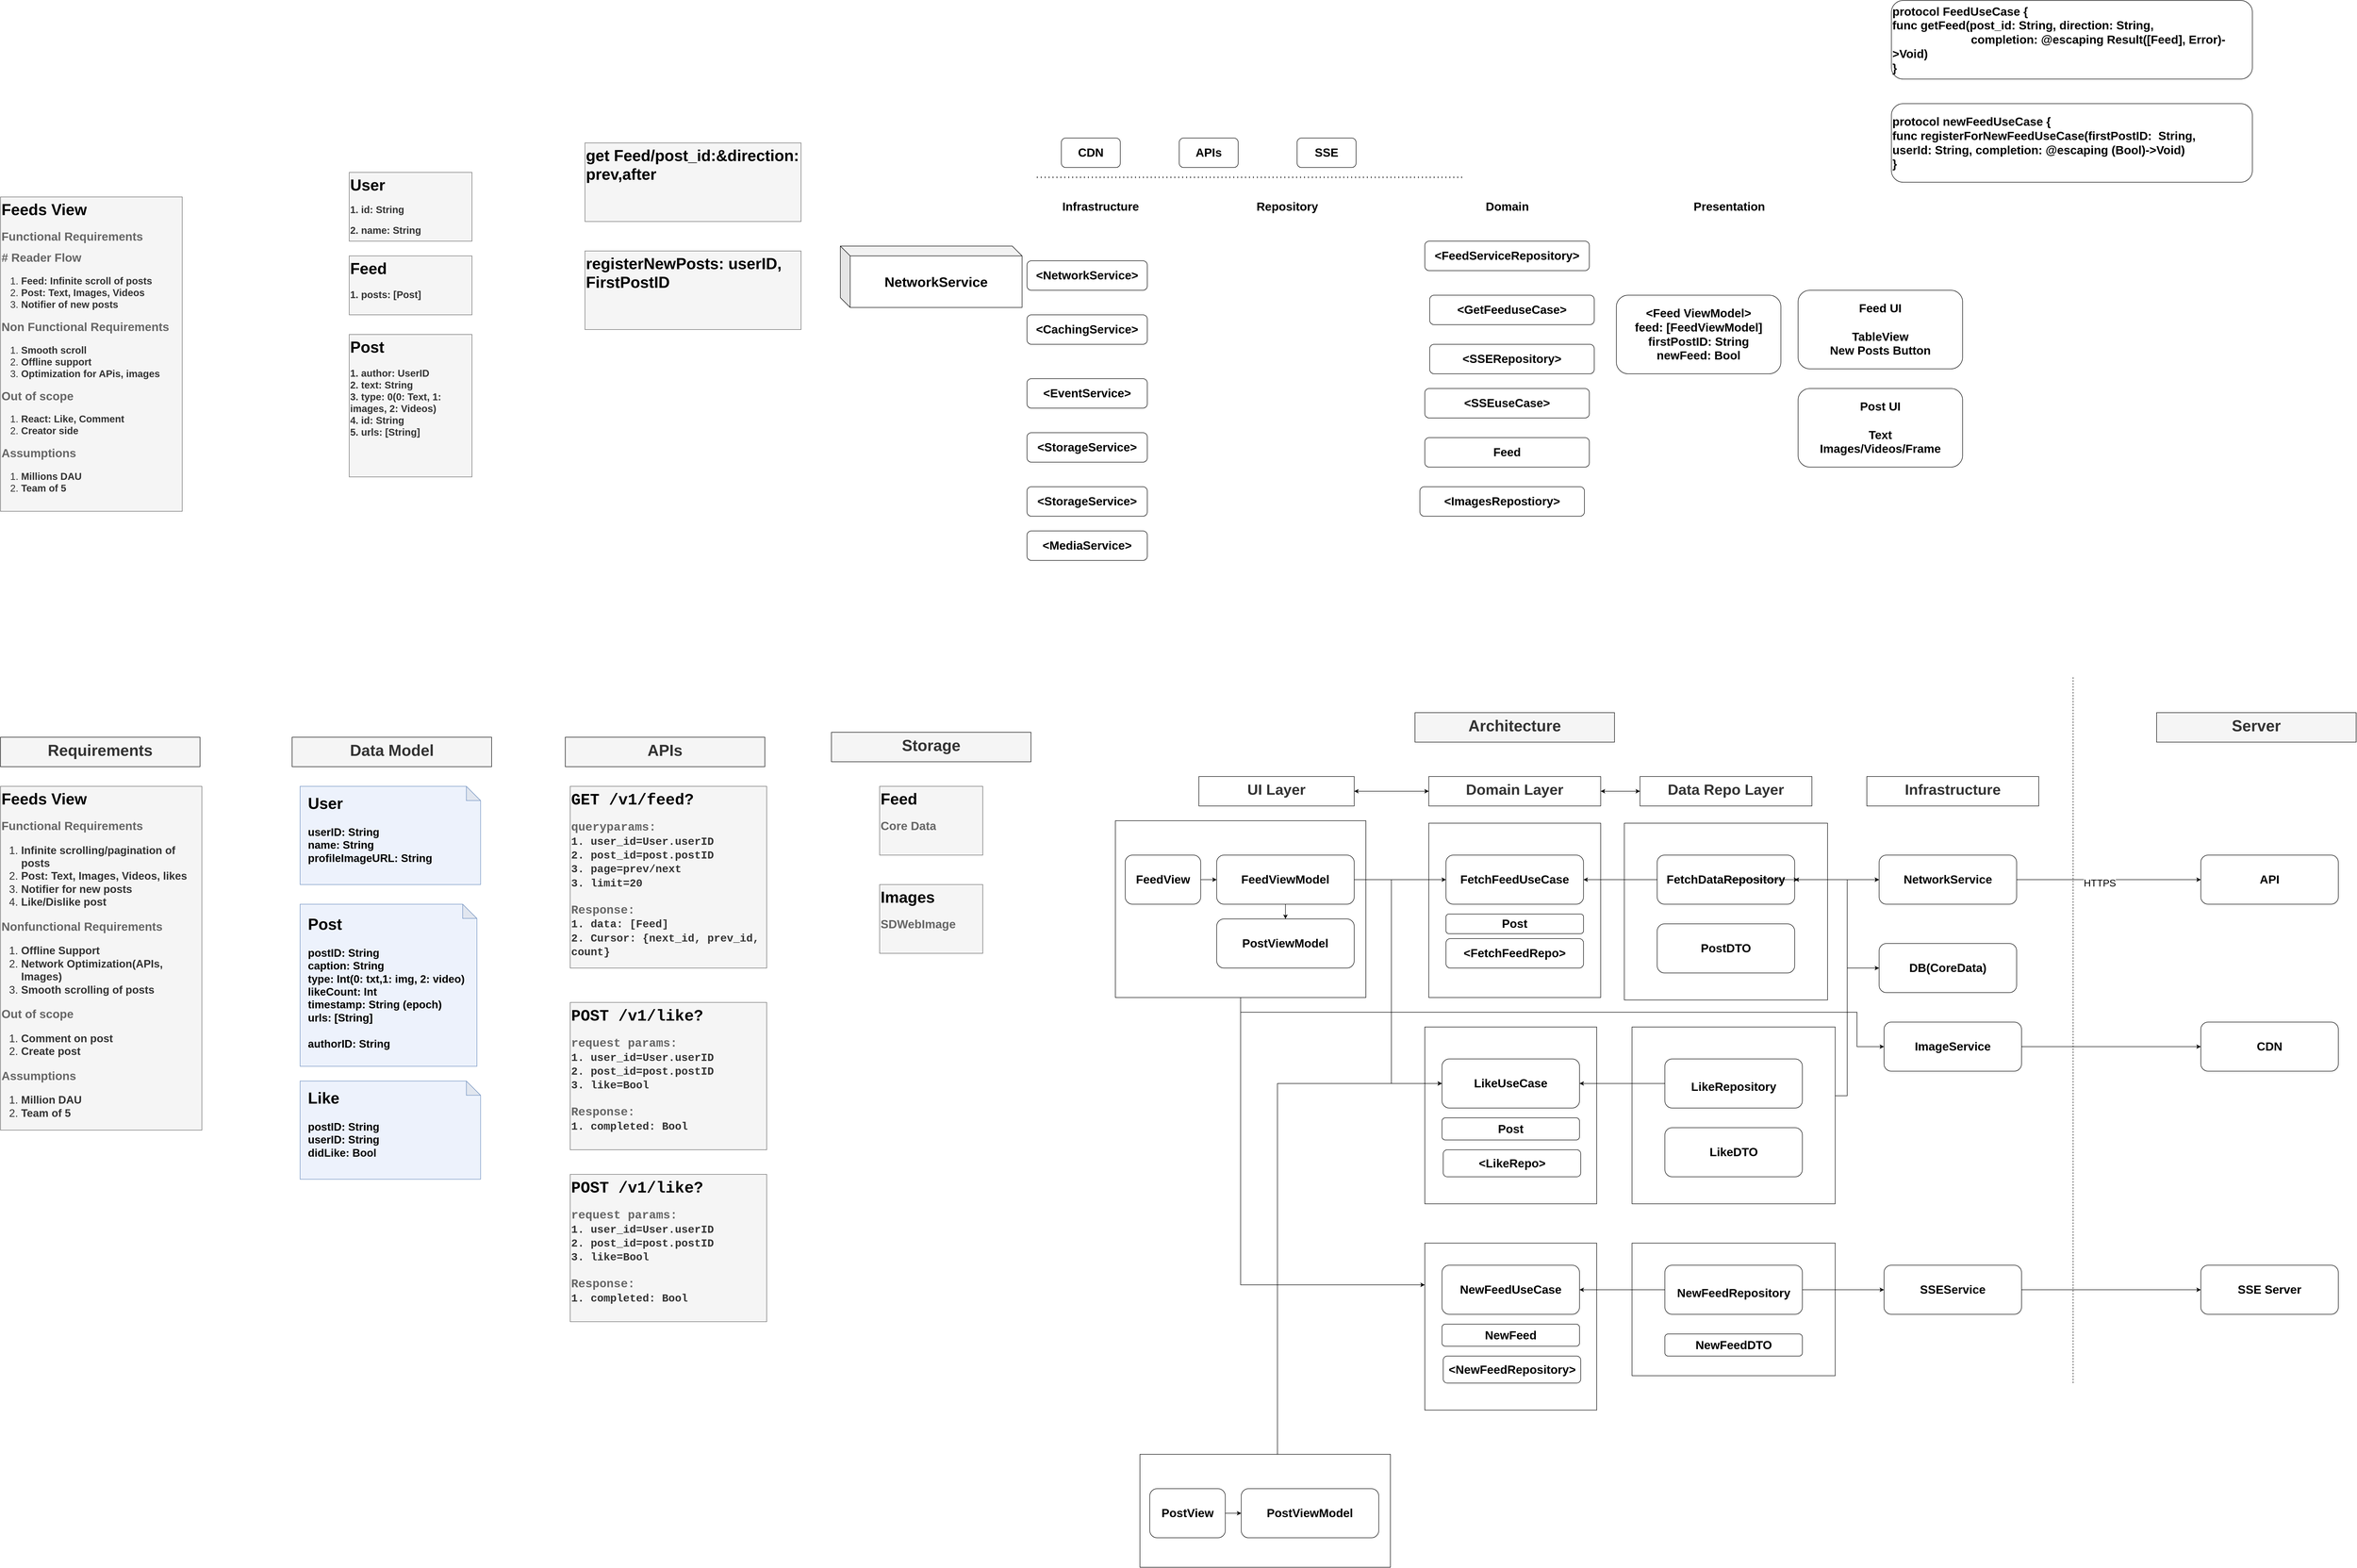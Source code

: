 <mxfile version="24.3.1" type="github">
  <diagram name="Page-1" id="V1l-dA5tbcj-XdferGQP">
    <mxGraphModel dx="3994" dy="2800" grid="1" gridSize="10" guides="1" tooltips="1" connect="1" arrows="1" fold="1" page="0" pageScale="1" pageWidth="827" pageHeight="1169" math="0" shadow="0">
      <root>
        <mxCell id="0" />
        <mxCell id="1" parent="0" />
        <mxCell id="pbRktx3s1UAKMSOoyMUi-41" value="" style="rounded=0;whiteSpace=wrap;html=1;" vertex="1" parent="1">
          <mxGeometry x="3121.88" y="1730" width="413.75" height="360" as="geometry" />
        </mxCell>
        <mxCell id="pbRktx3s1UAKMSOoyMUi-35" value="" style="rounded=0;whiteSpace=wrap;html=1;" vertex="1" parent="1">
          <mxGeometry x="2700" y="1730" width="350" height="360" as="geometry" />
        </mxCell>
        <mxCell id="pbRktx3s1UAKMSOoyMUi-34" value="" style="rounded=0;whiteSpace=wrap;html=1;" vertex="1" parent="1">
          <mxGeometry x="3106.26" y="1315" width="413.75" height="360" as="geometry" />
        </mxCell>
        <mxCell id="pbRktx3s1UAKMSOoyMUi-47" style="edgeStyle=orthogonalEdgeStyle;rounded=0;orthogonalLoop=1;jettySize=auto;html=1;entryX=0;entryY=0.5;entryDx=0;entryDy=0;exitX=0.5;exitY=1;exitDx=0;exitDy=0;" edge="1" parent="1" source="pbRktx3s1UAKMSOoyMUi-33" target="pbRktx3s1UAKMSOoyMUi-46">
          <mxGeometry relative="1" as="geometry">
            <Array as="points">
              <mxPoint x="2325" y="1700" />
              <mxPoint x="3580" y="1700" />
              <mxPoint x="3580" y="1770" />
            </Array>
          </mxGeometry>
        </mxCell>
        <mxCell id="pbRktx3s1UAKMSOoyMUi-75" style="edgeStyle=orthogonalEdgeStyle;rounded=0;orthogonalLoop=1;jettySize=auto;html=1;entryX=0;entryY=0.25;entryDx=0;entryDy=0;" edge="1" parent="1" source="pbRktx3s1UAKMSOoyMUi-33" target="pbRktx3s1UAKMSOoyMUi-54">
          <mxGeometry relative="1" as="geometry">
            <Array as="points">
              <mxPoint x="2325" y="2255" />
            </Array>
          </mxGeometry>
        </mxCell>
        <mxCell id="pbRktx3s1UAKMSOoyMUi-33" value="" style="rounded=0;whiteSpace=wrap;html=1;" vertex="1" parent="1">
          <mxGeometry x="2070" y="1310" width="510" height="360" as="geometry" />
        </mxCell>
        <mxCell id="pbRktx3s1UAKMSOoyMUi-32" value="" style="rounded=0;whiteSpace=wrap;html=1;" vertex="1" parent="1">
          <mxGeometry x="2708.12" y="1315" width="350" height="355" as="geometry" />
        </mxCell>
        <mxCell id="NF64KttSVe0JWkwFhkoI-11" value="&lt;h1 style=&quot;margin-top: 0px; font-size: 32px;&quot;&gt;&lt;font color=&quot;#000000&quot; style=&quot;font-size: 32px;&quot;&gt;&lt;span style=&quot;background-color: initial;&quot;&gt;&lt;font style=&quot;font-size: 32px;&quot;&gt;Feeds View&lt;/font&gt;&lt;/span&gt;&lt;br&gt;&lt;/font&gt;&lt;/h1&gt;&lt;div style=&quot;&quot;&gt;&lt;span style=&quot;background-color: initial;&quot;&gt;&lt;font color=&quot;#666666&quot; size=&quot;1&quot; style=&quot;&quot;&gt;&lt;b style=&quot;font-size: 24px;&quot;&gt;Functional Requirements&lt;/b&gt;&lt;/font&gt;&lt;/span&gt;&lt;/div&gt;&lt;div style=&quot;&quot;&gt;&lt;br&gt;&lt;/div&gt;&lt;div style=&quot;&quot;&gt;&lt;span style=&quot;background-color: initial;&quot;&gt;&lt;font color=&quot;#666666&quot; size=&quot;1&quot; style=&quot;&quot;&gt;&lt;b style=&quot;font-size: 24px;&quot;&gt;# Reader Flow&lt;/b&gt;&lt;/font&gt;&lt;/span&gt;&lt;/div&gt;&lt;div style=&quot;&quot;&gt;&lt;ol style=&quot;font-size: 20px;&quot;&gt;&lt;li&gt;&lt;b&gt;Feed: Infinite scroll of posts&lt;/b&gt;&lt;/li&gt;&lt;li&gt;&lt;b&gt;Post: Text, Images, Videos&lt;/b&gt;&lt;/li&gt;&lt;li&gt;&lt;b&gt;Notifier of new posts&lt;/b&gt;&lt;/li&gt;&lt;/ol&gt;&lt;div style=&quot;font-size: 20px;&quot;&gt;&lt;div style=&quot;font-size: 12px;&quot;&gt;&lt;span style=&quot;background-color: initial;&quot;&gt;&lt;font color=&quot;#666666&quot; size=&quot;1&quot;&gt;&lt;b style=&quot;font-size: 24px;&quot;&gt;Non Functional Requirements&lt;/b&gt;&lt;/font&gt;&lt;/span&gt;&lt;/div&gt;&lt;div style=&quot;font-size: 12px;&quot;&gt;&lt;ol style=&quot;font-size: 20px;&quot;&gt;&lt;li&gt;&lt;b&gt;Smooth scroll&lt;/b&gt;&lt;/li&gt;&lt;li&gt;&lt;b&gt;Offline support&lt;/b&gt;&lt;/li&gt;&lt;li&gt;&lt;b&gt;Optimization for APis, images&lt;/b&gt;&lt;/li&gt;&lt;/ol&gt;&lt;/div&gt;&lt;div&gt;&lt;ol&gt;&lt;/ol&gt;&lt;/div&gt;&lt;/div&gt;&lt;div style=&quot;&quot;&gt;&lt;div style=&quot;font-size: 12px;&quot;&gt;&lt;span style=&quot;background-color: initial;&quot;&gt;&lt;font color=&quot;#666666&quot; size=&quot;1&quot;&gt;&lt;b style=&quot;font-size: 24px;&quot;&gt;Out of scope&lt;/b&gt;&lt;/font&gt;&lt;/span&gt;&lt;/div&gt;&lt;div style=&quot;&quot;&gt;&lt;ol style=&quot;font-size: 20px;&quot;&gt;&lt;li&gt;&lt;b&gt;React: Like, Comment&lt;/b&gt;&lt;/li&gt;&lt;li&gt;&lt;b&gt;Creator side&lt;/b&gt;&lt;/li&gt;&lt;/ol&gt;&lt;div&gt;&lt;b style=&quot;color: rgb(102, 102, 102); font-size: 24px;&quot;&gt;Assumptions&lt;/b&gt;&lt;/div&gt;&lt;div&gt;&lt;ol style=&quot;font-size: 20px;&quot;&gt;&lt;li&gt;&lt;b&gt;Millions DAU&lt;/b&gt;&lt;/li&gt;&lt;li&gt;&lt;b&gt;Team of 5&amp;nbsp;&lt;/b&gt;&lt;/li&gt;&lt;/ol&gt;&lt;/div&gt;&lt;div&gt;&lt;br&gt;&lt;/div&gt;&lt;div style=&quot;&quot;&gt;&lt;span style=&quot;font-size: 20px;&quot;&gt;&lt;b&gt;&lt;br&gt;&lt;/b&gt;&lt;/span&gt;&lt;/div&gt;&lt;/div&gt;&lt;div style=&quot;font-size: 12px;&quot;&gt;&lt;span style=&quot;background-color: initial;&quot;&gt;&lt;font color=&quot;#666666&quot; size=&quot;1&quot;&gt;&lt;b style=&quot;font-size: 24px;&quot;&gt;&lt;br&gt;&lt;/b&gt;&lt;/font&gt;&lt;/span&gt;&lt;/div&gt;&lt;div style=&quot;font-size: 20px;&quot;&gt;&lt;ol&gt;&lt;/ol&gt;&lt;/div&gt;&lt;/div&gt;&lt;/div&gt;&lt;div style=&quot;&quot;&gt;&lt;span style=&quot;background-color: initial;&quot;&gt;&lt;font size=&quot;1&quot; style=&quot;&quot;&gt;&lt;b style=&quot;font-size: 20px;&quot;&gt;&lt;br&gt;&lt;/b&gt;&lt;/font&gt;&lt;/span&gt;&lt;/div&gt;&lt;div style=&quot;&quot;&gt;&lt;span style=&quot;background-color: initial;&quot;&gt;&lt;font size=&quot;1&quot; style=&quot;&quot;&gt;&lt;b style=&quot;font-size: 20px;&quot;&gt;&amp;nbsp;&lt;/b&gt;&lt;/font&gt;&lt;/span&gt;&lt;/div&gt;&lt;div style=&quot;&quot;&gt;&lt;span style=&quot;background-color: initial;&quot;&gt;&lt;font size=&quot;1&quot; style=&quot;&quot;&gt;&lt;b style=&quot;font-size: 22px;&quot;&gt;&lt;br&gt;&lt;/b&gt;&lt;/font&gt;&lt;/span&gt;&lt;/div&gt;&lt;div&gt;&lt;br&gt;&lt;/div&gt;&lt;div&gt;&lt;br&gt;&lt;/div&gt;" style="text;html=1;whiteSpace=wrap;overflow=hidden;rounded=0;fillColor=#f5f5f5;strokeColor=#666666;fontColor=#333333;" parent="1" vertex="1">
          <mxGeometry x="-200" y="40" width="370" height="640" as="geometry" />
        </mxCell>
        <mxCell id="NF64KttSVe0JWkwFhkoI-12" value="&lt;h1 style=&quot;margin-top: 0px; font-size: 32px;&quot;&gt;&lt;font color=&quot;#000000&quot; style=&quot;font-size: 32px;&quot;&gt;&lt;span style=&quot;background-color: initial;&quot;&gt;&lt;font style=&quot;font-size: 32px;&quot;&gt;Post&lt;/font&gt;&lt;/span&gt;&lt;/font&gt;&lt;/h1&gt;&lt;div style=&quot;&quot;&gt;&lt;span style=&quot;background-color: initial;&quot;&gt;&lt;font size=&quot;1&quot; style=&quot;&quot;&gt;&lt;b style=&quot;font-size: 20px;&quot;&gt;1.&amp;nbsp;&lt;/b&gt;&lt;/font&gt;&lt;/span&gt;&lt;b style=&quot;background-color: initial; font-size: 20px;&quot;&gt;author: UserID&lt;/b&gt;&lt;/div&gt;&lt;div style=&quot;&quot;&gt;&lt;span style=&quot;background-color: initial;&quot;&gt;&lt;font size=&quot;1&quot; style=&quot;&quot;&gt;&lt;b style=&quot;font-size: 20px;&quot;&gt;2. text: String&lt;/b&gt;&lt;/font&gt;&lt;/span&gt;&lt;/div&gt;&lt;div style=&quot;&quot;&gt;&lt;span style=&quot;background-color: initial;&quot;&gt;&lt;font size=&quot;1&quot; style=&quot;&quot;&gt;&lt;b style=&quot;font-size: 20px;&quot;&gt;3. type: 0(0: Text, 1: images, 2: Videos)&lt;/b&gt;&lt;/font&gt;&lt;/span&gt;&lt;/div&gt;&lt;div style=&quot;&quot;&gt;&lt;span style=&quot;background-color: initial;&quot;&gt;&lt;font size=&quot;1&quot; style=&quot;&quot;&gt;&lt;b style=&quot;font-size: 20px;&quot;&gt;4. id: String&lt;/b&gt;&lt;/font&gt;&lt;/span&gt;&lt;/div&gt;&lt;div style=&quot;&quot;&gt;&lt;span style=&quot;background-color: initial;&quot;&gt;&lt;font size=&quot;1&quot; style=&quot;&quot;&gt;&lt;b style=&quot;font-size: 20px;&quot;&gt;5. urls: [String]&lt;/b&gt;&lt;/font&gt;&lt;/span&gt;&lt;/div&gt;&lt;div style=&quot;&quot;&gt;&lt;span style=&quot;background-color: initial;&quot;&gt;&lt;font size=&quot;1&quot; style=&quot;&quot;&gt;&lt;b style=&quot;font-size: 20px;&quot;&gt;&lt;br&gt;&lt;/b&gt;&lt;/font&gt;&lt;/span&gt;&lt;/div&gt;&lt;div style=&quot;&quot;&gt;&lt;span style=&quot;background-color: initial;&quot;&gt;&lt;font size=&quot;1&quot; style=&quot;&quot;&gt;&lt;b style=&quot;font-size: 20px;&quot;&gt;&lt;br&gt;&lt;/b&gt;&lt;/font&gt;&lt;/span&gt;&lt;/div&gt;&lt;div style=&quot;&quot;&gt;&lt;span style=&quot;background-color: initial;&quot;&gt;&lt;font size=&quot;1&quot; style=&quot;&quot;&gt;&lt;b style=&quot;font-size: 22px;&quot;&gt;&lt;br&gt;&lt;/b&gt;&lt;/font&gt;&lt;/span&gt;&lt;/div&gt;&lt;div&gt;&lt;br&gt;&lt;/div&gt;&lt;div&gt;&lt;br&gt;&lt;/div&gt;" style="text;html=1;whiteSpace=wrap;overflow=hidden;rounded=0;fillColor=#f5f5f5;strokeColor=#666666;fontColor=#333333;" parent="1" vertex="1">
          <mxGeometry x="510" y="320" width="250" height="290" as="geometry" />
        </mxCell>
        <mxCell id="NF64KttSVe0JWkwFhkoI-13" value="&lt;h1 style=&quot;margin-top: 0px; font-size: 32px;&quot;&gt;&lt;font color=&quot;#000000&quot; style=&quot;font-size: 32px;&quot;&gt;&lt;span style=&quot;background-color: initial;&quot;&gt;&lt;font style=&quot;font-size: 32px;&quot;&gt;Feed&lt;/font&gt;&lt;/span&gt;&lt;/font&gt;&lt;/h1&gt;&lt;div style=&quot;&quot;&gt;&lt;span style=&quot;background-color: initial;&quot;&gt;&lt;font size=&quot;1&quot; style=&quot;&quot;&gt;&lt;b style=&quot;font-size: 20px;&quot;&gt;1. posts: [Post]&lt;/b&gt;&lt;/font&gt;&lt;/span&gt;&lt;/div&gt;&lt;div style=&quot;&quot;&gt;&lt;span style=&quot;background-color: initial;&quot;&gt;&lt;font size=&quot;1&quot; style=&quot;&quot;&gt;&lt;b style=&quot;font-size: 20px;&quot;&gt;&lt;br&gt;&lt;/b&gt;&lt;/font&gt;&lt;/span&gt;&lt;/div&gt;&lt;div style=&quot;&quot;&gt;&lt;span style=&quot;background-color: initial;&quot;&gt;&lt;font size=&quot;1&quot; style=&quot;&quot;&gt;&lt;b style=&quot;font-size: 22px;&quot;&gt;&lt;br&gt;&lt;/b&gt;&lt;/font&gt;&lt;/span&gt;&lt;/div&gt;&lt;div&gt;&lt;br&gt;&lt;/div&gt;&lt;div&gt;&lt;br&gt;&lt;/div&gt;" style="text;html=1;whiteSpace=wrap;overflow=hidden;rounded=0;fillColor=#f5f5f5;strokeColor=#666666;fontColor=#333333;" parent="1" vertex="1">
          <mxGeometry x="510" y="160" width="250" height="120" as="geometry" />
        </mxCell>
        <mxCell id="NF64KttSVe0JWkwFhkoI-14" value="&lt;h1 style=&quot;margin-top: 0px;&quot;&gt;&lt;span style=&quot;background-color: initial; font-weight: normal;&quot;&gt;&lt;font style=&quot;&quot;&gt;&lt;b style=&quot;font-size: 32px;&quot;&gt;&lt;font color=&quot;#000000&quot;&gt;User&lt;/font&gt;&lt;/b&gt;&lt;/font&gt;&lt;/span&gt;&lt;/h1&gt;&lt;h1 style=&quot;margin-top: 0px;&quot;&gt;&lt;span style=&quot;font-size: 20px;&quot;&gt;1. id: String&lt;/span&gt;&lt;/h1&gt;&lt;div&gt;&lt;span style=&quot;font-size: 20px;&quot;&gt;&lt;b&gt;2. name: String&lt;/b&gt;&lt;/span&gt;&lt;/div&gt;" style="text;html=1;whiteSpace=wrap;overflow=hidden;rounded=0;fillColor=#f5f5f5;strokeColor=#666666;fontColor=#333333;" parent="1" vertex="1">
          <mxGeometry x="510" y="-10" width="250" height="140" as="geometry" />
        </mxCell>
        <mxCell id="NF64KttSVe0JWkwFhkoI-15" value="&lt;h1 style=&quot;margin-top: 0px; font-size: 32px;&quot;&gt;&lt;font color=&quot;#000000&quot; style=&quot;font-size: 32px;&quot;&gt;&lt;span style=&quot;background-color: initial;&quot;&gt;&lt;font style=&quot;font-size: 32px;&quot;&gt;get Feed/post_id:&amp;amp;direction: prev,after&lt;/font&gt;&lt;/span&gt;&lt;br&gt;&lt;/font&gt;&lt;/h1&gt;&lt;div style=&quot;&quot;&gt;&lt;br&gt;&lt;/div&gt;&lt;div style=&quot;&quot;&gt;&lt;span style=&quot;background-color: initial;&quot;&gt;&lt;font size=&quot;1&quot; style=&quot;&quot;&gt;&lt;b style=&quot;font-size: 22px;&quot;&gt;&lt;br&gt;&lt;/b&gt;&lt;/font&gt;&lt;/span&gt;&lt;/div&gt;&lt;div&gt;&lt;br&gt;&lt;/div&gt;&lt;div&gt;&lt;br&gt;&lt;/div&gt;" style="text;html=1;whiteSpace=wrap;overflow=hidden;rounded=0;fillColor=#f5f5f5;strokeColor=#666666;fontColor=#333333;" parent="1" vertex="1">
          <mxGeometry x="990" y="-70" width="440" height="160" as="geometry" />
        </mxCell>
        <mxCell id="NF64KttSVe0JWkwFhkoI-16" value="&lt;h1 style=&quot;margin-top: 0px; font-size: 32px;&quot;&gt;&lt;font color=&quot;#000000&quot;&gt;registerNewPosts: userID, FirstPostID&lt;/font&gt;&lt;/h1&gt;" style="text;html=1;whiteSpace=wrap;overflow=hidden;rounded=0;fillColor=#f5f5f5;strokeColor=#666666;fontColor=#333333;" parent="1" vertex="1">
          <mxGeometry x="990" y="150" width="440" height="160" as="geometry" />
        </mxCell>
        <mxCell id="NF64KttSVe0JWkwFhkoI-17" value="&lt;b&gt;&lt;font style=&quot;font-size: 24px;&quot;&gt;APIs&lt;/font&gt;&lt;/b&gt;" style="rounded=1;whiteSpace=wrap;html=1;" parent="1" vertex="1">
          <mxGeometry x="2200" y="-80" width="120" height="60" as="geometry" />
        </mxCell>
        <mxCell id="NF64KttSVe0JWkwFhkoI-18" value="&lt;b&gt;&lt;font style=&quot;font-size: 24px;&quot;&gt;SSE&lt;/font&gt;&lt;/b&gt;" style="rounded=1;whiteSpace=wrap;html=1;" parent="1" vertex="1">
          <mxGeometry x="2440" y="-80" width="120" height="60" as="geometry" />
        </mxCell>
        <mxCell id="NF64KttSVe0JWkwFhkoI-20" value="" style="endArrow=none;dashed=1;html=1;dashPattern=1 3;strokeWidth=2;rounded=0;" parent="1" edge="1">
          <mxGeometry width="50" height="50" relative="1" as="geometry">
            <mxPoint x="1910" as="sourcePoint" />
            <mxPoint x="2780" as="targetPoint" />
          </mxGeometry>
        </mxCell>
        <mxCell id="NF64KttSVe0JWkwFhkoI-21" value="&lt;font style=&quot;font-size: 24px;&quot;&gt;&lt;b&gt;Infrastructure&lt;/b&gt;&lt;/font&gt;" style="text;html=1;align=center;verticalAlign=middle;whiteSpace=wrap;rounded=0;" parent="1" vertex="1">
          <mxGeometry x="1960" y="45" width="160" height="30" as="geometry" />
        </mxCell>
        <mxCell id="NF64KttSVe0JWkwFhkoI-22" value="&lt;b&gt;&lt;font style=&quot;font-size: 24px;&quot;&gt;&amp;lt;NetworkService&amp;gt;&lt;/font&gt;&lt;/b&gt;" style="rounded=1;whiteSpace=wrap;html=1;" parent="1" vertex="1">
          <mxGeometry x="1890" y="170" width="245" height="60" as="geometry" />
        </mxCell>
        <mxCell id="NF64KttSVe0JWkwFhkoI-23" value="&lt;b&gt;&lt;font style=&quot;font-size: 24px;&quot;&gt;&amp;lt;CachingService&amp;gt;&lt;/font&gt;&lt;/b&gt;" style="rounded=1;whiteSpace=wrap;html=1;" parent="1" vertex="1">
          <mxGeometry x="1890" y="280" width="245" height="60" as="geometry" />
        </mxCell>
        <mxCell id="NF64KttSVe0JWkwFhkoI-24" value="&lt;b&gt;&lt;font style=&quot;font-size: 24px;&quot;&gt;&amp;lt;EventService&amp;gt;&lt;/font&gt;&lt;/b&gt;" style="rounded=1;whiteSpace=wrap;html=1;" parent="1" vertex="1">
          <mxGeometry x="1890" y="410" width="245" height="60" as="geometry" />
        </mxCell>
        <mxCell id="NF64KttSVe0JWkwFhkoI-25" value="&lt;b&gt;&lt;font style=&quot;font-size: 24px;&quot;&gt;&amp;lt;StorageService&amp;gt;&lt;/font&gt;&lt;/b&gt;" style="rounded=1;whiteSpace=wrap;html=1;" parent="1" vertex="1">
          <mxGeometry x="1890" y="520" width="245" height="60" as="geometry" />
        </mxCell>
        <mxCell id="NF64KttSVe0JWkwFhkoI-26" value="&lt;b&gt;&lt;font style=&quot;font-size: 24px;&quot;&gt;&amp;lt;StorageService&amp;gt;&lt;/font&gt;&lt;/b&gt;" style="rounded=1;whiteSpace=wrap;html=1;" parent="1" vertex="1">
          <mxGeometry x="1890" y="630" width="245" height="60" as="geometry" />
        </mxCell>
        <mxCell id="NF64KttSVe0JWkwFhkoI-27" value="&lt;b&gt;&lt;font style=&quot;font-size: 24px;&quot;&gt;&amp;lt;MediaService&amp;gt;&lt;/font&gt;&lt;/b&gt;" style="rounded=1;whiteSpace=wrap;html=1;" parent="1" vertex="1">
          <mxGeometry x="1890" y="720" width="245" height="60" as="geometry" />
        </mxCell>
        <mxCell id="NF64KttSVe0JWkwFhkoI-28" value="&lt;font style=&quot;font-size: 24px;&quot;&gt;&lt;b&gt;Repository&lt;/b&gt;&lt;/font&gt;" style="text;html=1;align=center;verticalAlign=middle;whiteSpace=wrap;rounded=0;" parent="1" vertex="1">
          <mxGeometry x="2340" y="45" width="160" height="30" as="geometry" />
        </mxCell>
        <mxCell id="NF64KttSVe0JWkwFhkoI-29" value="&lt;b&gt;&lt;font style=&quot;font-size: 24px;&quot;&gt;&amp;lt;FeedServiceRepository&amp;gt;&lt;/font&gt;&lt;/b&gt;" style="rounded=1;whiteSpace=wrap;html=1;" parent="1" vertex="1">
          <mxGeometry x="2700" y="130" width="335" height="60" as="geometry" />
        </mxCell>
        <mxCell id="NF64KttSVe0JWkwFhkoI-30" value="&lt;b&gt;&lt;font style=&quot;font-size: 24px;&quot;&gt;&amp;lt;SSERepository&amp;gt;&lt;/font&gt;&lt;/b&gt;" style="rounded=1;whiteSpace=wrap;html=1;" parent="1" vertex="1">
          <mxGeometry x="2710" y="340" width="335" height="60" as="geometry" />
        </mxCell>
        <mxCell id="NF64KttSVe0JWkwFhkoI-31" value="&lt;font style=&quot;font-size: 24px;&quot;&gt;&lt;b&gt;Domain&lt;/b&gt;&lt;/font&gt;" style="text;html=1;align=center;verticalAlign=middle;whiteSpace=wrap;rounded=0;" parent="1" vertex="1">
          <mxGeometry x="2787.5" y="45" width="160" height="30" as="geometry" />
        </mxCell>
        <mxCell id="NF64KttSVe0JWkwFhkoI-33" value="&lt;b&gt;&lt;font style=&quot;font-size: 24px;&quot;&gt;&amp;lt;GetFeeduseCase&amp;gt;&lt;/font&gt;&lt;/b&gt;" style="rounded=1;whiteSpace=wrap;html=1;" parent="1" vertex="1">
          <mxGeometry x="2710" y="240" width="335" height="60" as="geometry" />
        </mxCell>
        <mxCell id="NF64KttSVe0JWkwFhkoI-34" value="&lt;b&gt;&lt;font style=&quot;font-size: 24px;&quot;&gt;&amp;lt;SSEuseCase&amp;gt;&lt;/font&gt;&lt;/b&gt;" style="rounded=1;whiteSpace=wrap;html=1;" parent="1" vertex="1">
          <mxGeometry x="2700" y="430" width="335" height="60" as="geometry" />
        </mxCell>
        <mxCell id="NF64KttSVe0JWkwFhkoI-35" value="&lt;font style=&quot;font-size: 24px;&quot;&gt;&lt;b&gt;Presentation&lt;/b&gt;&lt;/font&gt;" style="text;html=1;align=center;verticalAlign=middle;whiteSpace=wrap;rounded=0;" parent="1" vertex="1">
          <mxGeometry x="3240" y="45" width="160" height="30" as="geometry" />
        </mxCell>
        <mxCell id="NF64KttSVe0JWkwFhkoI-36" value="&lt;b&gt;&lt;font style=&quot;font-size: 24px;&quot;&gt;Feed UI&lt;br&gt;&lt;br&gt;TableView&lt;/font&gt;&lt;/b&gt;&lt;div&gt;&lt;b&gt;&lt;font style=&quot;font-size: 24px;&quot;&gt;New Posts Button&lt;/font&gt;&lt;/b&gt;&lt;/div&gt;" style="rounded=1;whiteSpace=wrap;html=1;" parent="1" vertex="1">
          <mxGeometry x="3460" y="230" width="335" height="160" as="geometry" />
        </mxCell>
        <mxCell id="NF64KttSVe0JWkwFhkoI-37" value="&lt;b&gt;&lt;font style=&quot;font-size: 24px;&quot;&gt;&amp;lt;Feed ViewModel&amp;gt;&lt;br&gt;feed: [FeedViewModel]&lt;/font&gt;&lt;/b&gt;&lt;div&gt;&lt;b&gt;&lt;font style=&quot;font-size: 24px;&quot;&gt;firstPostID: String&lt;/font&gt;&lt;/b&gt;&lt;/div&gt;&lt;div&gt;&lt;b&gt;&lt;font style=&quot;font-size: 24px;&quot;&gt;newFeed: Bool&lt;/font&gt;&lt;/b&gt;&lt;/div&gt;" style="rounded=1;whiteSpace=wrap;html=1;" parent="1" vertex="1">
          <mxGeometry x="3090" y="240" width="335" height="160" as="geometry" />
        </mxCell>
        <mxCell id="NF64KttSVe0JWkwFhkoI-38" value="&lt;b&gt;&lt;font style=&quot;font-size: 24px;&quot;&gt;Post UI&lt;br&gt;&lt;br&gt;Text&lt;br&gt;Images/Videos/Frame&lt;/font&gt;&lt;/b&gt;" style="rounded=1;whiteSpace=wrap;html=1;" parent="1" vertex="1">
          <mxGeometry x="3460" y="430" width="335" height="160" as="geometry" />
        </mxCell>
        <mxCell id="NF64KttSVe0JWkwFhkoI-39" value="&lt;b&gt;&lt;font style=&quot;font-size: 24px;&quot;&gt;CDN&lt;/font&gt;&lt;/b&gt;" style="rounded=1;whiteSpace=wrap;html=1;" parent="1" vertex="1">
          <mxGeometry x="1960" y="-80" width="120" height="60" as="geometry" />
        </mxCell>
        <mxCell id="NF64KttSVe0JWkwFhkoI-40" value="&lt;b&gt;&lt;font style=&quot;font-size: 24px;&quot;&gt;&amp;lt;ImagesRepostiory&amp;gt;&lt;/font&gt;&lt;/b&gt;" style="rounded=1;whiteSpace=wrap;html=1;" parent="1" vertex="1">
          <mxGeometry x="2690" y="630" width="335" height="60" as="geometry" />
        </mxCell>
        <mxCell id="NF64KttSVe0JWkwFhkoI-41" value="&lt;span style=&quot;font-size: 24px;&quot;&gt;&lt;b&gt;protocol FeedUseCase {&lt;/b&gt;&lt;/span&gt;&lt;div&gt;&lt;span style=&quot;font-size: 24px;&quot;&gt;&lt;b&gt;func getFeed(post_id: String, direction: String,&amp;nbsp;&lt;/b&gt;&lt;/span&gt;&lt;/div&gt;&lt;div&gt;&lt;span style=&quot;font-size: 24px;&quot;&gt;&lt;b&gt;&lt;span style=&quot;white-space: pre;&quot;&gt;&#x9;&lt;/span&gt;&lt;span style=&quot;white-space: pre;&quot;&gt;&#x9;&lt;/span&gt;&lt;span style=&quot;white-space: pre;&quot;&gt;&#x9;&lt;/span&gt;completion: @escaping Result([Feed], Error)-&amp;gt;Void)&lt;/b&gt;&lt;/span&gt;&lt;/div&gt;&lt;div&gt;&lt;b style=&quot;font-size: 24px; background-color: initial;&quot;&gt;}&lt;/b&gt;&lt;/div&gt;" style="rounded=1;whiteSpace=wrap;html=1;align=left;" parent="1" vertex="1">
          <mxGeometry x="3650" y="-360" width="735" height="160" as="geometry" />
        </mxCell>
        <mxCell id="NF64KttSVe0JWkwFhkoI-49" value="&lt;span style=&quot;font-size: 24px;&quot;&gt;&lt;b&gt;protocol newFeedUseCase {&lt;/b&gt;&lt;/span&gt;&lt;div&gt;&lt;span style=&quot;font-size: 24px;&quot;&gt;&lt;b&gt;func registerForNewFeedUseCase(firstPostID:&amp;nbsp; String,&amp;nbsp;&lt;/b&gt;&lt;/span&gt;&lt;/div&gt;&lt;div&gt;&lt;span style=&quot;font-size: 24px;&quot;&gt;&lt;b&gt;userId: String, completion: @escaping (Bool)-&amp;gt;Void&lt;/b&gt;&lt;/span&gt;&lt;b style=&quot;font-size: 24px; background-color: initial;&quot;&gt;)&lt;/b&gt;&lt;/div&gt;&lt;div&gt;&lt;b style=&quot;font-size: 24px; background-color: initial;&quot;&gt;}&lt;/b&gt;&lt;/div&gt;" style="rounded=1;whiteSpace=wrap;html=1;align=left;" parent="1" vertex="1">
          <mxGeometry x="3650" y="-150" width="735" height="160" as="geometry" />
        </mxCell>
        <mxCell id="NF64KttSVe0JWkwFhkoI-50" value="&lt;span style=&quot;font-size: 24px;&quot;&gt;&lt;b&gt;Feed&lt;/b&gt;&lt;/span&gt;" style="rounded=1;whiteSpace=wrap;html=1;" parent="1" vertex="1">
          <mxGeometry x="2700" y="530" width="335" height="60" as="geometry" />
        </mxCell>
        <mxCell id="0BjjASKNsb-L6eF4mIK3-2" value="&lt;font size=&quot;1&quot; style=&quot;&quot;&gt;&lt;b style=&quot;font-size: 28px;&quot;&gt;NetworkService&lt;/b&gt;&lt;/font&gt;" style="shape=cube;whiteSpace=wrap;html=1;boundedLbl=1;backgroundOutline=1;darkOpacity=0.05;darkOpacity2=0.1;" parent="1" vertex="1">
          <mxGeometry x="1510" y="140" width="370" height="125" as="geometry" />
        </mxCell>
        <mxCell id="0BjjASKNsb-L6eF4mIK3-59" value="" style="group" parent="1" vertex="1" connectable="0">
          <mxGeometry x="410" y="1240" width="367.5" height="200" as="geometry" />
        </mxCell>
        <mxCell id="0BjjASKNsb-L6eF4mIK3-60" value="" style="shape=note;whiteSpace=wrap;html=1;backgroundOutline=1;darkOpacity=0.05;size=29;fillColor=#EDF2FC;strokeColor=#6c8ebf;fillStyle=auto;" parent="0BjjASKNsb-L6eF4mIK3-59" vertex="1">
          <mxGeometry width="367.5" height="200" as="geometry" />
        </mxCell>
        <mxCell id="0BjjASKNsb-L6eF4mIK3-61" value="&lt;b style=&quot;font-size: 32px;&quot;&gt;User&lt;/b&gt;&lt;div&gt;&lt;b style=&quot;&quot;&gt;&lt;font style=&quot;font-size: 22px;&quot;&gt;&lt;br&gt;&lt;/font&gt;&lt;/b&gt;&lt;/div&gt;&lt;div&gt;&lt;b style=&quot;&quot;&gt;&lt;font style=&quot;font-size: 22px;&quot;&gt;userID: String&lt;/font&gt;&lt;/b&gt;&lt;/div&gt;&lt;div&gt;&lt;b style=&quot;&quot;&gt;&lt;font style=&quot;font-size: 22px;&quot;&gt;name: String&lt;/font&gt;&lt;/b&gt;&lt;/div&gt;&lt;div&gt;&lt;b style=&quot;&quot;&gt;&lt;font style=&quot;font-size: 22px;&quot;&gt;profileImageURL: String&lt;/font&gt;&lt;/b&gt;&lt;/div&gt;" style="text;html=1;align=left;verticalAlign=top;whiteSpace=wrap;rounded=0;" parent="0BjjASKNsb-L6eF4mIK3-59" vertex="1">
          <mxGeometry x="13.868" y="9.048" width="339.764" height="183.333" as="geometry" />
        </mxCell>
        <mxCell id="0BjjASKNsb-L6eF4mIK3-62" value="&lt;p style=&quot;line-height: 120%;&quot;&gt;&lt;font style=&quot;font-size: 32px;&quot;&gt;&lt;b&gt;Data Model&lt;/b&gt;&lt;/font&gt;&lt;/p&gt;" style="text;html=1;align=center;verticalAlign=middle;whiteSpace=wrap;rounded=0;fillColor=#f5f5f5;strokeColor=default;fontColor=#333333;" parent="1" vertex="1">
          <mxGeometry x="393.75" y="1140" width="406.25" height="60" as="geometry" />
        </mxCell>
        <mxCell id="0BjjASKNsb-L6eF4mIK3-63" value="&lt;p style=&quot;line-height: 120%;&quot;&gt;&lt;font style=&quot;font-size: 32px;&quot;&gt;&lt;b&gt;Requirements&lt;/b&gt;&lt;/font&gt;&lt;/p&gt;" style="text;html=1;align=center;verticalAlign=middle;whiteSpace=wrap;rounded=0;fillColor=#f5f5f5;strokeColor=default;fontColor=#333333;" parent="1" vertex="1">
          <mxGeometry x="-200" y="1140" width="406.25" height="60" as="geometry" />
        </mxCell>
        <mxCell id="0BjjASKNsb-L6eF4mIK3-65" value="&lt;h1 style=&quot;margin-top: 0px; font-size: 32px;&quot;&gt;&lt;font color=&quot;#000000&quot; style=&quot;font-size: 32px;&quot;&gt;&lt;span style=&quot;background-color: initial;&quot;&gt;&lt;font style=&quot;font-size: 32px;&quot;&gt;Feeds View&lt;/font&gt;&lt;/span&gt;&lt;br&gt;&lt;/font&gt;&lt;/h1&gt;&lt;div style=&quot;&quot;&gt;&lt;span style=&quot;background-color: initial;&quot;&gt;&lt;font color=&quot;#666666&quot; size=&quot;1&quot; style=&quot;&quot;&gt;&lt;b style=&quot;font-size: 24px;&quot;&gt;Functional Requirements&lt;/b&gt;&lt;/font&gt;&lt;/span&gt;&lt;/div&gt;&lt;div style=&quot;font-size: 22px;&quot;&gt;&lt;ol style=&quot;&quot;&gt;&lt;li style=&quot;&quot;&gt;&lt;b&gt;Infinite scrolling/pagination of posts&lt;/b&gt;&lt;/li&gt;&lt;li style=&quot;&quot;&gt;&lt;b&gt;Post: Text, Images, Videos, likes&lt;/b&gt;&lt;/li&gt;&lt;li style=&quot;&quot;&gt;&lt;b&gt;Notifier for new posts&lt;/b&gt;&lt;/li&gt;&lt;li style=&quot;&quot;&gt;&lt;b&gt;Like/Dislike post&lt;/b&gt;&lt;/li&gt;&lt;/ol&gt;&lt;div&gt;&lt;div style=&quot;font-size: 12px;&quot;&gt;&lt;span style=&quot;background-color: initial;&quot;&gt;&lt;font color=&quot;#666666&quot; size=&quot;1&quot;&gt;&lt;b style=&quot;font-size: 24px;&quot;&gt;Nonfunctional Requirements&lt;/b&gt;&lt;/font&gt;&lt;/span&gt;&lt;/div&gt;&lt;div&gt;&lt;ol&gt;&lt;li&gt;&lt;b&gt;Offline Support&lt;/b&gt;&lt;/li&gt;&lt;li&gt;&lt;b&gt;Network Optimization(APIs, Images)&lt;/b&gt;&lt;/li&gt;&lt;li&gt;&lt;b&gt;Smooth scrolling of posts&lt;/b&gt;&lt;/li&gt;&lt;/ol&gt;&lt;div&gt;&lt;div style=&quot;font-size: 12px;&quot;&gt;&lt;span style=&quot;background-color: initial;&quot;&gt;&lt;font color=&quot;#666666&quot; size=&quot;1&quot;&gt;&lt;b style=&quot;font-size: 24px;&quot;&gt;Out of scope&lt;/b&gt;&lt;/font&gt;&lt;/span&gt;&lt;/div&gt;&lt;div&gt;&lt;ol&gt;&lt;li&gt;&lt;b&gt;Comment on post&lt;/b&gt;&lt;/li&gt;&lt;li&gt;&lt;b&gt;Create post&lt;/b&gt;&lt;/li&gt;&lt;/ol&gt;&lt;div&gt;&lt;div style=&quot;font-size: 12px;&quot;&gt;&lt;span style=&quot;background-color: initial;&quot;&gt;&lt;font color=&quot;#666666&quot; size=&quot;1&quot;&gt;&lt;b style=&quot;font-size: 24px;&quot;&gt;Assumptions&lt;/b&gt;&lt;/font&gt;&lt;/span&gt;&lt;/div&gt;&lt;div&gt;&lt;ol&gt;&lt;li&gt;&lt;b&gt;Million DAU&lt;/b&gt;&lt;/li&gt;&lt;li&gt;&lt;b&gt;Team of 5&lt;/b&gt;&lt;/li&gt;&lt;/ol&gt;&lt;/div&gt;&lt;/div&gt;&lt;/div&gt;&lt;/div&gt;&lt;/div&gt;&lt;/div&gt;&lt;/div&gt;&lt;div style=&quot;font-size: 22px;&quot;&gt;&lt;span style=&quot;background-color: initial;&quot;&gt;&lt;font size=&quot;1&quot; style=&quot;&quot;&gt;&lt;b style=&quot;font-size: 20px;&quot;&gt;&lt;br&gt;&lt;/b&gt;&lt;/font&gt;&lt;/span&gt;&lt;/div&gt;&lt;div style=&quot;&quot;&gt;&lt;span style=&quot;background-color: initial;&quot;&gt;&lt;font size=&quot;1&quot; style=&quot;&quot;&gt;&lt;b style=&quot;font-size: 20px;&quot;&gt;&amp;nbsp;&lt;/b&gt;&lt;/font&gt;&lt;/span&gt;&lt;/div&gt;&lt;div style=&quot;&quot;&gt;&lt;span style=&quot;background-color: initial;&quot;&gt;&lt;font size=&quot;1&quot; style=&quot;&quot;&gt;&lt;b style=&quot;font-size: 22px;&quot;&gt;&lt;br&gt;&lt;/b&gt;&lt;/font&gt;&lt;/span&gt;&lt;/div&gt;&lt;div&gt;&lt;br&gt;&lt;/div&gt;&lt;div&gt;&lt;br&gt;&lt;/div&gt;" style="text;html=1;whiteSpace=wrap;overflow=hidden;rounded=0;fillColor=#f5f5f5;strokeColor=#666666;fontColor=#333333;" parent="1" vertex="1">
          <mxGeometry x="-200" y="1240" width="410" height="700" as="geometry" />
        </mxCell>
        <mxCell id="0BjjASKNsb-L6eF4mIK3-66" value="" style="group" parent="1" vertex="1" connectable="0">
          <mxGeometry x="410" y="1480" width="360" height="330" as="geometry" />
        </mxCell>
        <mxCell id="0BjjASKNsb-L6eF4mIK3-67" value="" style="shape=note;whiteSpace=wrap;html=1;backgroundOutline=1;darkOpacity=0.05;size=29;fillColor=#EDF2FC;strokeColor=#6c8ebf;fillStyle=auto;" parent="0BjjASKNsb-L6eF4mIK3-66" vertex="1">
          <mxGeometry width="360" height="330" as="geometry" />
        </mxCell>
        <mxCell id="0BjjASKNsb-L6eF4mIK3-68" value="&lt;b style=&quot;font-size: 32px;&quot;&gt;Post&lt;/b&gt;&lt;div&gt;&lt;b style=&quot;&quot;&gt;&lt;font style=&quot;font-size: 22px;&quot;&gt;&lt;br&gt;&lt;/font&gt;&lt;/b&gt;&lt;/div&gt;&lt;div&gt;&lt;b style=&quot;&quot;&gt;&lt;font style=&quot;font-size: 22px;&quot;&gt;postID: String&lt;/font&gt;&lt;/b&gt;&lt;/div&gt;&lt;div&gt;&lt;b style=&quot;&quot;&gt;&lt;font style=&quot;font-size: 22px;&quot;&gt;caption: String&lt;/font&gt;&lt;/b&gt;&lt;/div&gt;&lt;div&gt;&lt;b style=&quot;&quot;&gt;&lt;font style=&quot;font-size: 22px;&quot;&gt;type: Int(0: txt,1: img, 2: video)&lt;/font&gt;&lt;/b&gt;&lt;/div&gt;&lt;div&gt;&lt;b style=&quot;&quot;&gt;&lt;font style=&quot;font-size: 22px;&quot;&gt;likeCount: Int&lt;/font&gt;&lt;/b&gt;&lt;/div&gt;&lt;div&gt;&lt;b style=&quot;&quot;&gt;&lt;font style=&quot;font-size: 22px;&quot;&gt;timestamp: String (epoch)&lt;/font&gt;&lt;/b&gt;&lt;/div&gt;&lt;div&gt;&lt;b style=&quot;&quot;&gt;&lt;font style=&quot;font-size: 22px;&quot;&gt;urls: [String]&lt;/font&gt;&lt;/b&gt;&lt;/div&gt;&lt;div&gt;&lt;b style=&quot;&quot;&gt;&lt;font style=&quot;font-size: 22px;&quot;&gt;&lt;br&gt;&lt;/font&gt;&lt;/b&gt;&lt;/div&gt;&lt;div&gt;&lt;b&gt;&lt;font style=&quot;font-size: 22px;&quot;&gt;authorID: String&lt;/font&gt;&lt;/b&gt;&lt;/div&gt;" style="text;html=1;align=left;verticalAlign=top;whiteSpace=wrap;rounded=0;" parent="0BjjASKNsb-L6eF4mIK3-66" vertex="1">
          <mxGeometry x="13.585" y="14.929" width="332.83" height="302.5" as="geometry" />
        </mxCell>
        <mxCell id="0BjjASKNsb-L6eF4mIK3-70" value="" style="group" parent="1" vertex="1" connectable="0">
          <mxGeometry x="410" y="1840" width="367.5" height="200" as="geometry" />
        </mxCell>
        <mxCell id="0BjjASKNsb-L6eF4mIK3-71" value="" style="shape=note;whiteSpace=wrap;html=1;backgroundOutline=1;darkOpacity=0.05;size=29;fillColor=#EDF2FC;strokeColor=#6c8ebf;fillStyle=auto;" parent="0BjjASKNsb-L6eF4mIK3-70" vertex="1">
          <mxGeometry width="367.5" height="200" as="geometry" />
        </mxCell>
        <mxCell id="0BjjASKNsb-L6eF4mIK3-72" value="&lt;b style=&quot;font-size: 32px;&quot;&gt;Like&lt;/b&gt;&lt;div&gt;&lt;b style=&quot;&quot;&gt;&lt;font style=&quot;font-size: 22px;&quot;&gt;&lt;br&gt;&lt;/font&gt;&lt;/b&gt;&lt;/div&gt;&lt;div&gt;&lt;b style=&quot;&quot;&gt;&lt;font style=&quot;font-size: 22px;&quot;&gt;postID: String&lt;/font&gt;&lt;/b&gt;&lt;/div&gt;&lt;div&gt;&lt;b style=&quot;&quot;&gt;&lt;font style=&quot;font-size: 22px;&quot;&gt;userID: String&lt;/font&gt;&lt;/b&gt;&lt;/div&gt;&lt;div&gt;&lt;b style=&quot;&quot;&gt;&lt;font style=&quot;font-size: 22px;&quot;&gt;didLike: Bool&lt;/font&gt;&lt;/b&gt;&lt;/div&gt;" style="text;html=1;align=left;verticalAlign=top;whiteSpace=wrap;rounded=0;" parent="0BjjASKNsb-L6eF4mIK3-70" vertex="1">
          <mxGeometry x="13.868" y="9.048" width="339.764" height="183.333" as="geometry" />
        </mxCell>
        <mxCell id="0BjjASKNsb-L6eF4mIK3-73" value="&lt;p style=&quot;line-height: 120%;&quot;&gt;&lt;font style=&quot;font-size: 32px;&quot;&gt;&lt;b&gt;APIs&lt;/b&gt;&lt;/font&gt;&lt;/p&gt;" style="text;html=1;align=center;verticalAlign=middle;whiteSpace=wrap;rounded=0;fillColor=#f5f5f5;strokeColor=default;fontColor=#333333;" parent="1" vertex="1">
          <mxGeometry x="950" y="1140" width="406.25" height="60" as="geometry" />
        </mxCell>
        <mxCell id="0BjjASKNsb-L6eF4mIK3-74" value="&lt;h1 style=&quot;margin-top: 0px; font-size: 32px;&quot;&gt;&lt;font face=&quot;Courier New&quot; color=&quot;#000000&quot; style=&quot;font-size: 32px;&quot;&gt;&lt;span style=&quot;background-color: initial;&quot;&gt;&lt;font style=&quot;font-size: 32px;&quot;&gt;GET /v1/feed?&lt;/font&gt;&lt;/span&gt;&lt;br&gt;&lt;/font&gt;&lt;/h1&gt;&lt;div style=&quot;&quot;&gt;&lt;span style=&quot;background-color: initial;&quot;&gt;&lt;font face=&quot;Courier New&quot; color=&quot;#666666&quot; size=&quot;1&quot; style=&quot;&quot;&gt;&lt;b style=&quot;font-size: 24px;&quot;&gt;queryparams:&lt;/b&gt;&lt;/font&gt;&lt;/span&gt;&lt;/div&gt;&lt;div style=&quot;font-size: 22px;&quot;&gt;&lt;span style=&quot;background-color: initial;&quot;&gt;&lt;font face=&quot;Courier New&quot; style=&quot;font-size: 22px;&quot;&gt;&lt;b style=&quot;&quot;&gt;1. user_id=User.userID&lt;br&gt;&lt;/b&gt;&lt;/font&gt;&lt;/span&gt;&lt;/div&gt;&lt;div style=&quot;font-size: 22px;&quot;&gt;&lt;span style=&quot;background-color: initial;&quot;&gt;&lt;font face=&quot;Courier New&quot; style=&quot;font-size: 22px;&quot;&gt;&lt;b style=&quot;&quot;&gt;2. post_id=post.postID&lt;/b&gt;&lt;/font&gt;&lt;/span&gt;&lt;/div&gt;&lt;div style=&quot;font-size: 22px;&quot;&gt;&lt;span style=&quot;background-color: initial;&quot;&gt;&lt;font face=&quot;Courier New&quot; style=&quot;font-size: 22px;&quot;&gt;&lt;b style=&quot;&quot;&gt;3. page=prev/next&lt;/b&gt;&lt;/font&gt;&lt;/span&gt;&lt;/div&gt;&lt;div style=&quot;font-size: 22px;&quot;&gt;&lt;span style=&quot;background-color: initial;&quot;&gt;&lt;font face=&quot;Courier New&quot; style=&quot;font-size: 22px;&quot;&gt;&lt;b style=&quot;&quot;&gt;3. limit=20&lt;/b&gt;&lt;/font&gt;&lt;/span&gt;&lt;/div&gt;&lt;div style=&quot;font-size: 22px;&quot;&gt;&lt;span style=&quot;background-color: initial;&quot;&gt;&lt;font face=&quot;zhB9_yMxMugOM5td3RFB&quot; size=&quot;1&quot; style=&quot;&quot;&gt;&lt;b style=&quot;font-size: 20px;&quot;&gt;&lt;br&gt;&lt;/b&gt;&lt;/font&gt;&lt;/span&gt;&lt;/div&gt;&lt;div style=&quot;font-size: 22px;&quot;&gt;&lt;div style=&quot;font-size: 21px;&quot;&gt;&lt;span style=&quot;background-color: initial;&quot;&gt;&lt;font face=&quot;Courier New&quot; color=&quot;#666666&quot; size=&quot;1&quot;&gt;&lt;b style=&quot;font-size: 24px;&quot;&gt;Response:&lt;/b&gt;&lt;/font&gt;&lt;/span&gt;&lt;/div&gt;&lt;div style=&quot;&quot;&gt;&lt;span style=&quot;background-color: initial;&quot;&gt;&lt;font style=&quot;font-size: 22px;&quot; face=&quot;Courier New&quot;&gt;&lt;b style=&quot;&quot;&gt;1. data: [Feed]&lt;/b&gt;&lt;/font&gt;&lt;/span&gt;&lt;/div&gt;&lt;div style=&quot;&quot;&gt;&lt;span style=&quot;background-color: initial;&quot;&gt;&lt;font style=&quot;font-size: 22px;&quot; face=&quot;Courier New&quot;&gt;&lt;b style=&quot;&quot;&gt;2. Cursor: {next_id, prev_id, count}&lt;/b&gt;&lt;/font&gt;&lt;/span&gt;&lt;/div&gt;&lt;/div&gt;&lt;div style=&quot;font-size: 22px;&quot;&gt;&lt;span style=&quot;background-color: initial;&quot;&gt;&lt;font size=&quot;1&quot; style=&quot;&quot;&gt;&lt;b style=&quot;font-size: 22px;&quot;&gt;&lt;br&gt;&lt;/b&gt;&lt;/font&gt;&lt;/span&gt;&lt;/div&gt;&lt;div&gt;&lt;br&gt;&lt;/div&gt;&lt;div&gt;&lt;br&gt;&lt;/div&gt;" style="text;html=1;whiteSpace=wrap;overflow=hidden;rounded=0;fillColor=#f5f5f5;strokeColor=#666666;fontColor=#333333;" parent="1" vertex="1">
          <mxGeometry x="960" y="1240" width="400" height="370" as="geometry" />
        </mxCell>
        <mxCell id="0BjjASKNsb-L6eF4mIK3-76" value="&lt;h1 style=&quot;margin-top: 0px; font-size: 32px;&quot;&gt;&lt;font face=&quot;Courier New&quot; color=&quot;#000000&quot; style=&quot;font-size: 32px;&quot;&gt;&lt;span style=&quot;background-color: initial;&quot;&gt;&lt;font style=&quot;font-size: 32px;&quot;&gt;POST /v1/like?&lt;/font&gt;&lt;/span&gt;&lt;br&gt;&lt;/font&gt;&lt;/h1&gt;&lt;div style=&quot;&quot;&gt;&lt;span style=&quot;background-color: initial;&quot;&gt;&lt;font face=&quot;Courier New&quot; color=&quot;#666666&quot; size=&quot;1&quot; style=&quot;&quot;&gt;&lt;b style=&quot;font-size: 24px;&quot;&gt;request params:&lt;/b&gt;&lt;/font&gt;&lt;/span&gt;&lt;/div&gt;&lt;div style=&quot;font-size: 22px;&quot;&gt;&lt;span style=&quot;background-color: initial;&quot;&gt;&lt;font face=&quot;Courier New&quot; style=&quot;font-size: 22px;&quot;&gt;&lt;b style=&quot;&quot;&gt;1. user_id=User.userID&lt;br&gt;&lt;/b&gt;&lt;/font&gt;&lt;/span&gt;&lt;/div&gt;&lt;div style=&quot;font-size: 22px;&quot;&gt;&lt;span style=&quot;background-color: initial;&quot;&gt;&lt;font face=&quot;Courier New&quot; style=&quot;font-size: 22px;&quot;&gt;&lt;b style=&quot;&quot;&gt;2. post_id=post.postID&lt;/b&gt;&lt;/font&gt;&lt;/span&gt;&lt;/div&gt;&lt;div style=&quot;font-size: 22px;&quot;&gt;&lt;span style=&quot;background-color: initial;&quot;&gt;&lt;font face=&quot;Courier New&quot; style=&quot;font-size: 22px;&quot;&gt;&lt;b style=&quot;&quot;&gt;3. like=Bool&lt;/b&gt;&lt;/font&gt;&lt;/span&gt;&lt;/div&gt;&lt;div style=&quot;font-size: 22px;&quot;&gt;&lt;span style=&quot;background-color: initial;&quot;&gt;&lt;font face=&quot;zhB9_yMxMugOM5td3RFB&quot; size=&quot;1&quot; style=&quot;&quot;&gt;&lt;b style=&quot;font-size: 20px;&quot;&gt;&lt;br&gt;&lt;/b&gt;&lt;/font&gt;&lt;/span&gt;&lt;/div&gt;&lt;div style=&quot;font-size: 22px;&quot;&gt;&lt;div style=&quot;font-size: 21px;&quot;&gt;&lt;span style=&quot;background-color: initial;&quot;&gt;&lt;font face=&quot;Courier New&quot; color=&quot;#666666&quot; size=&quot;1&quot;&gt;&lt;b style=&quot;font-size: 24px;&quot;&gt;Response:&lt;/b&gt;&lt;/font&gt;&lt;/span&gt;&lt;/div&gt;&lt;div style=&quot;&quot;&gt;&lt;span style=&quot;background-color: initial;&quot;&gt;&lt;font style=&quot;font-size: 22px;&quot; face=&quot;Courier New&quot;&gt;&lt;b style=&quot;&quot;&gt;1. completed: Bool&lt;/b&gt;&lt;/font&gt;&lt;/span&gt;&lt;/div&gt;&lt;/div&gt;&lt;div&gt;&lt;br&gt;&lt;/div&gt;&lt;div&gt;&lt;br&gt;&lt;/div&gt;" style="text;html=1;whiteSpace=wrap;overflow=hidden;rounded=0;fillColor=#f5f5f5;strokeColor=#666666;fontColor=#333333;" parent="1" vertex="1">
          <mxGeometry x="960" y="1680" width="400" height="300" as="geometry" />
        </mxCell>
        <mxCell id="0BjjASKNsb-L6eF4mIK3-77" value="&lt;h1 style=&quot;margin-top: 0px; font-size: 32px;&quot;&gt;&lt;font face=&quot;Courier New&quot; color=&quot;#000000&quot; style=&quot;font-size: 32px;&quot;&gt;&lt;span style=&quot;background-color: initial;&quot;&gt;&lt;font style=&quot;font-size: 32px;&quot;&gt;POST /v1/like?&lt;/font&gt;&lt;/span&gt;&lt;br&gt;&lt;/font&gt;&lt;/h1&gt;&lt;div style=&quot;&quot;&gt;&lt;span style=&quot;background-color: initial;&quot;&gt;&lt;font face=&quot;Courier New&quot; color=&quot;#666666&quot; size=&quot;1&quot; style=&quot;&quot;&gt;&lt;b style=&quot;font-size: 24px;&quot;&gt;request params:&lt;/b&gt;&lt;/font&gt;&lt;/span&gt;&lt;/div&gt;&lt;div style=&quot;font-size: 22px;&quot;&gt;&lt;span style=&quot;background-color: initial;&quot;&gt;&lt;font face=&quot;Courier New&quot; style=&quot;font-size: 22px;&quot;&gt;&lt;b style=&quot;&quot;&gt;1. user_id=User.userID&lt;br&gt;&lt;/b&gt;&lt;/font&gt;&lt;/span&gt;&lt;/div&gt;&lt;div style=&quot;font-size: 22px;&quot;&gt;&lt;span style=&quot;background-color: initial;&quot;&gt;&lt;font face=&quot;Courier New&quot; style=&quot;font-size: 22px;&quot;&gt;&lt;b style=&quot;&quot;&gt;2. post_id=post.postID&lt;/b&gt;&lt;/font&gt;&lt;/span&gt;&lt;/div&gt;&lt;div style=&quot;font-size: 22px;&quot;&gt;&lt;span style=&quot;background-color: initial;&quot;&gt;&lt;font face=&quot;Courier New&quot; style=&quot;font-size: 22px;&quot;&gt;&lt;b style=&quot;&quot;&gt;3. like=Bool&lt;/b&gt;&lt;/font&gt;&lt;/span&gt;&lt;/div&gt;&lt;div style=&quot;font-size: 22px;&quot;&gt;&lt;span style=&quot;background-color: initial;&quot;&gt;&lt;font face=&quot;zhB9_yMxMugOM5td3RFB&quot; size=&quot;1&quot; style=&quot;&quot;&gt;&lt;b style=&quot;font-size: 20px;&quot;&gt;&lt;br&gt;&lt;/b&gt;&lt;/font&gt;&lt;/span&gt;&lt;/div&gt;&lt;div style=&quot;font-size: 22px;&quot;&gt;&lt;div style=&quot;font-size: 21px;&quot;&gt;&lt;span style=&quot;background-color: initial;&quot;&gt;&lt;font face=&quot;Courier New&quot; color=&quot;#666666&quot; size=&quot;1&quot;&gt;&lt;b style=&quot;font-size: 24px;&quot;&gt;Response:&lt;/b&gt;&lt;/font&gt;&lt;/span&gt;&lt;/div&gt;&lt;div style=&quot;&quot;&gt;&lt;span style=&quot;background-color: initial;&quot;&gt;&lt;font style=&quot;font-size: 22px;&quot; face=&quot;Courier New&quot;&gt;&lt;b style=&quot;&quot;&gt;1. completed: Bool&lt;/b&gt;&lt;/font&gt;&lt;/span&gt;&lt;/div&gt;&lt;/div&gt;&lt;div&gt;&lt;br&gt;&lt;/div&gt;&lt;div&gt;&lt;br&gt;&lt;/div&gt;" style="text;html=1;whiteSpace=wrap;overflow=hidden;rounded=0;fillColor=#f5f5f5;strokeColor=#666666;fontColor=#333333;" parent="1" vertex="1">
          <mxGeometry x="960" y="2030" width="400" height="300" as="geometry" />
        </mxCell>
        <mxCell id="pbRktx3s1UAKMSOoyMUi-1" value="&lt;p style=&quot;line-height: 120%;&quot;&gt;&lt;font style=&quot;font-size: 32px;&quot;&gt;&lt;b&gt;Storage&lt;/b&gt;&lt;/font&gt;&lt;/p&gt;" style="text;html=1;align=center;verticalAlign=middle;whiteSpace=wrap;rounded=0;fillColor=#f5f5f5;strokeColor=default;fontColor=#333333;" vertex="1" parent="1">
          <mxGeometry x="1491.88" y="1130" width="406.25" height="60" as="geometry" />
        </mxCell>
        <mxCell id="pbRktx3s1UAKMSOoyMUi-2" value="&lt;h1 style=&quot;margin-top: 0px; font-size: 32px;&quot;&gt;&lt;font color=&quot;#000000&quot; style=&quot;font-size: 32px;&quot;&gt;&lt;span style=&quot;background-color: initial;&quot;&gt;&lt;font style=&quot;font-size: 32px;&quot;&gt;Feed&lt;/font&gt;&lt;/span&gt;&lt;br&gt;&lt;/font&gt;&lt;/h1&gt;&lt;div style=&quot;&quot;&gt;&lt;font color=&quot;#666666&quot;&gt;&lt;span style=&quot;font-size: 24px;&quot;&gt;&lt;b&gt;Core Data&lt;/b&gt;&lt;/span&gt;&lt;/font&gt;&lt;/div&gt;&lt;div&gt;&lt;br&gt;&lt;/div&gt;&lt;div&gt;&lt;br&gt;&lt;/div&gt;" style="text;html=1;whiteSpace=wrap;overflow=hidden;rounded=0;fillColor=#f5f5f5;strokeColor=#666666;fontColor=#333333;" vertex="1" parent="1">
          <mxGeometry x="1590" y="1240" width="210" height="140" as="geometry" />
        </mxCell>
        <mxCell id="pbRktx3s1UAKMSOoyMUi-3" value="&lt;h1 style=&quot;margin-top: 0px; font-size: 32px;&quot;&gt;&lt;font color=&quot;#000000&quot; style=&quot;font-size: 32px;&quot;&gt;&lt;span style=&quot;background-color: initial;&quot;&gt;&lt;font style=&quot;font-size: 32px;&quot;&gt;Images&lt;/font&gt;&lt;/span&gt;&lt;br&gt;&lt;/font&gt;&lt;/h1&gt;&lt;div style=&quot;&quot;&gt;&lt;font color=&quot;#666666&quot;&gt;&lt;span style=&quot;font-size: 24px;&quot;&gt;&lt;b&gt;SDWebImage&lt;/b&gt;&lt;/span&gt;&lt;/font&gt;&lt;/div&gt;&lt;div&gt;&lt;br&gt;&lt;/div&gt;" style="text;html=1;whiteSpace=wrap;overflow=hidden;rounded=0;fillColor=#f5f5f5;strokeColor=#666666;fontColor=#333333;" vertex="1" parent="1">
          <mxGeometry x="1590" y="1440" width="210" height="140" as="geometry" />
        </mxCell>
        <mxCell id="pbRktx3s1UAKMSOoyMUi-4" value="&lt;p style=&quot;line-height: 120%;&quot;&gt;&lt;font style=&quot;font-size: 32px;&quot;&gt;&lt;b&gt;Architecture&lt;/b&gt;&lt;/font&gt;&lt;/p&gt;" style="text;html=1;align=center;verticalAlign=middle;whiteSpace=wrap;rounded=0;fillColor=#f5f5f5;strokeColor=default;fontColor=#333333;" vertex="1" parent="1">
          <mxGeometry x="2680" y="1090" width="406.25" height="60" as="geometry" />
        </mxCell>
        <mxCell id="pbRktx3s1UAKMSOoyMUi-8" style="edgeStyle=orthogonalEdgeStyle;rounded=0;orthogonalLoop=1;jettySize=auto;html=1;entryX=0;entryY=0.5;entryDx=0;entryDy=0;" edge="1" parent="1" source="pbRktx3s1UAKMSOoyMUi-6" target="pbRktx3s1UAKMSOoyMUi-7">
          <mxGeometry relative="1" as="geometry" />
        </mxCell>
        <mxCell id="pbRktx3s1UAKMSOoyMUi-6" value="&lt;p style=&quot;line-height: 120%;&quot;&gt;&lt;font size=&quot;1&quot; style=&quot;&quot;&gt;&lt;b style=&quot;font-size: 30px;&quot;&gt;UI Layer&lt;/b&gt;&lt;/font&gt;&lt;/p&gt;" style="text;html=1;align=center;verticalAlign=middle;whiteSpace=wrap;rounded=0;fillColor=default;strokeColor=default;fontColor=#333333;" vertex="1" parent="1">
          <mxGeometry x="2240" y="1220" width="316.25" height="60" as="geometry" />
        </mxCell>
        <mxCell id="pbRktx3s1UAKMSOoyMUi-26" style="edgeStyle=orthogonalEdgeStyle;rounded=0;orthogonalLoop=1;jettySize=auto;html=1;" edge="1" parent="1" source="pbRktx3s1UAKMSOoyMUi-7" target="pbRktx3s1UAKMSOoyMUi-6">
          <mxGeometry relative="1" as="geometry" />
        </mxCell>
        <mxCell id="pbRktx3s1UAKMSOoyMUi-27" style="edgeStyle=orthogonalEdgeStyle;rounded=0;orthogonalLoop=1;jettySize=auto;html=1;entryX=0;entryY=0.5;entryDx=0;entryDy=0;" edge="1" parent="1" source="pbRktx3s1UAKMSOoyMUi-7" target="pbRktx3s1UAKMSOoyMUi-9">
          <mxGeometry relative="1" as="geometry" />
        </mxCell>
        <mxCell id="pbRktx3s1UAKMSOoyMUi-7" value="&lt;p style=&quot;line-height: 120%;&quot;&gt;&lt;font size=&quot;1&quot; style=&quot;&quot;&gt;&lt;b style=&quot;font-size: 30px;&quot;&gt;Domain Layer&lt;/b&gt;&lt;/font&gt;&lt;/p&gt;" style="text;html=1;align=center;verticalAlign=middle;whiteSpace=wrap;rounded=0;fillColor=default;strokeColor=default;fontColor=#333333;" vertex="1" parent="1">
          <mxGeometry x="2708.13" y="1220" width="350" height="60" as="geometry" />
        </mxCell>
        <mxCell id="pbRktx3s1UAKMSOoyMUi-11" value="" style="edgeStyle=orthogonalEdgeStyle;rounded=0;orthogonalLoop=1;jettySize=auto;html=1;" edge="1" parent="1" source="pbRktx3s1UAKMSOoyMUi-9" target="pbRktx3s1UAKMSOoyMUi-7">
          <mxGeometry relative="1" as="geometry" />
        </mxCell>
        <mxCell id="pbRktx3s1UAKMSOoyMUi-9" value="&lt;p style=&quot;line-height: 120%;&quot;&gt;&lt;font size=&quot;1&quot; style=&quot;&quot;&gt;&lt;b style=&quot;font-size: 30px;&quot;&gt;Data Repo Layer&lt;/b&gt;&lt;/font&gt;&lt;/p&gt;" style="text;html=1;align=center;verticalAlign=middle;whiteSpace=wrap;rounded=0;fillColor=default;strokeColor=default;fontColor=#333333;" vertex="1" parent="1">
          <mxGeometry x="3138.13" y="1220" width="350" height="60" as="geometry" />
        </mxCell>
        <mxCell id="pbRktx3s1UAKMSOoyMUi-12" value="&lt;font style=&quot;font-size: 24px;&quot;&gt;&lt;b&gt;FetchFeedUseCase&lt;/b&gt;&lt;/font&gt;" style="rounded=1;whiteSpace=wrap;html=1;" vertex="1" parent="1">
          <mxGeometry x="2743.12" y="1380" width="280" height="100" as="geometry" />
        </mxCell>
        <mxCell id="pbRktx3s1UAKMSOoyMUi-13" value="&lt;font style=&quot;font-size: 24px;&quot;&gt;&lt;b&gt;Post&lt;/b&gt;&lt;/font&gt;" style="rounded=1;whiteSpace=wrap;html=1;" vertex="1" parent="1">
          <mxGeometry x="2743.12" y="1500" width="280" height="40" as="geometry" />
        </mxCell>
        <mxCell id="pbRktx3s1UAKMSOoyMUi-14" value="&lt;font style=&quot;font-size: 24px;&quot;&gt;&lt;b&gt;&amp;lt;FetchFeedRepo&amp;gt;&lt;/b&gt;&lt;/font&gt;" style="rounded=1;whiteSpace=wrap;html=1;" vertex="1" parent="1">
          <mxGeometry x="2743.12" y="1550" width="280" height="60" as="geometry" />
        </mxCell>
        <mxCell id="pbRktx3s1UAKMSOoyMUi-22" style="edgeStyle=orthogonalEdgeStyle;rounded=0;orthogonalLoop=1;jettySize=auto;html=1;entryX=1;entryY=0.5;entryDx=0;entryDy=0;" edge="1" parent="1" source="pbRktx3s1UAKMSOoyMUi-15" target="pbRktx3s1UAKMSOoyMUi-12">
          <mxGeometry relative="1" as="geometry" />
        </mxCell>
        <mxCell id="pbRktx3s1UAKMSOoyMUi-28" style="edgeStyle=orthogonalEdgeStyle;rounded=0;orthogonalLoop=1;jettySize=auto;html=1;entryX=0;entryY=0.5;entryDx=0;entryDy=0;" edge="1" parent="1" source="pbRktx3s1UAKMSOoyMUi-15" target="pbRktx3s1UAKMSOoyMUi-24">
          <mxGeometry relative="1" as="geometry" />
        </mxCell>
        <mxCell id="pbRktx3s1UAKMSOoyMUi-31" style="edgeStyle=orthogonalEdgeStyle;rounded=0;orthogonalLoop=1;jettySize=auto;html=1;entryX=0;entryY=0.5;entryDx=0;entryDy=0;" edge="1" parent="1" source="pbRktx3s1UAKMSOoyMUi-15" target="pbRktx3s1UAKMSOoyMUi-25">
          <mxGeometry relative="1" as="geometry">
            <Array as="points">
              <mxPoint x="3560" y="1430" />
              <mxPoint x="3560" y="1610" />
            </Array>
          </mxGeometry>
        </mxCell>
        <mxCell id="pbRktx3s1UAKMSOoyMUi-15" value="&lt;font style=&quot;font-size: 24px;&quot;&gt;&lt;b&gt;FetchDataRepository&lt;/b&gt;&lt;/font&gt;" style="rounded=1;whiteSpace=wrap;html=1;" vertex="1" parent="1">
          <mxGeometry x="3173.13" y="1380" width="280" height="100" as="geometry" />
        </mxCell>
        <mxCell id="pbRktx3s1UAKMSOoyMUi-19" value="" style="edgeStyle=orthogonalEdgeStyle;rounded=0;orthogonalLoop=1;jettySize=auto;html=1;" edge="1" parent="1" source="pbRktx3s1UAKMSOoyMUi-16" target="pbRktx3s1UAKMSOoyMUi-17">
          <mxGeometry relative="1" as="geometry" />
        </mxCell>
        <mxCell id="pbRktx3s1UAKMSOoyMUi-16" value="&lt;font style=&quot;font-size: 24px;&quot;&gt;&lt;b&gt;FeedView&lt;/b&gt;&lt;/font&gt;" style="rounded=1;whiteSpace=wrap;html=1;" vertex="1" parent="1">
          <mxGeometry x="2090" y="1380" width="153.75" height="100" as="geometry" />
        </mxCell>
        <mxCell id="pbRktx3s1UAKMSOoyMUi-20" value="" style="edgeStyle=orthogonalEdgeStyle;rounded=0;orthogonalLoop=1;jettySize=auto;html=1;" edge="1" parent="1" source="pbRktx3s1UAKMSOoyMUi-17" target="pbRktx3s1UAKMSOoyMUi-18">
          <mxGeometry relative="1" as="geometry" />
        </mxCell>
        <mxCell id="pbRktx3s1UAKMSOoyMUi-21" style="edgeStyle=orthogonalEdgeStyle;rounded=0;orthogonalLoop=1;jettySize=auto;html=1;entryX=0;entryY=0.5;entryDx=0;entryDy=0;" edge="1" parent="1" source="pbRktx3s1UAKMSOoyMUi-17" target="pbRktx3s1UAKMSOoyMUi-12">
          <mxGeometry relative="1" as="geometry" />
        </mxCell>
        <mxCell id="pbRktx3s1UAKMSOoyMUi-39" style="edgeStyle=orthogonalEdgeStyle;rounded=0;orthogonalLoop=1;jettySize=auto;html=1;entryX=0;entryY=0.5;entryDx=0;entryDy=0;" edge="1" parent="1" source="pbRktx3s1UAKMSOoyMUi-17" target="pbRktx3s1UAKMSOoyMUi-36">
          <mxGeometry relative="1" as="geometry">
            <Array as="points">
              <mxPoint x="2632" y="1430" />
              <mxPoint x="2632" y="1845" />
            </Array>
          </mxGeometry>
        </mxCell>
        <mxCell id="pbRktx3s1UAKMSOoyMUi-17" value="&lt;font style=&quot;font-size: 24px;&quot;&gt;&lt;b&gt;FeedViewModel&lt;/b&gt;&lt;/font&gt;" style="rounded=1;whiteSpace=wrap;html=1;" vertex="1" parent="1">
          <mxGeometry x="2276.25" y="1380" width="280" height="100" as="geometry" />
        </mxCell>
        <mxCell id="pbRktx3s1UAKMSOoyMUi-18" value="&lt;font style=&quot;font-size: 24px;&quot;&gt;&lt;b&gt;PostViewModel&lt;/b&gt;&lt;/font&gt;" style="rounded=1;whiteSpace=wrap;html=1;" vertex="1" parent="1">
          <mxGeometry x="2276.25" y="1510" width="280" height="100" as="geometry" />
        </mxCell>
        <mxCell id="pbRktx3s1UAKMSOoyMUi-23" value="&lt;p style=&quot;line-height: 120%;&quot;&gt;&lt;font size=&quot;1&quot; style=&quot;&quot;&gt;&lt;b style=&quot;font-size: 30px;&quot;&gt;Infrastructure&lt;/b&gt;&lt;/font&gt;&lt;/p&gt;" style="text;html=1;align=center;verticalAlign=middle;whiteSpace=wrap;rounded=0;fillColor=default;strokeColor=default;fontColor=#333333;" vertex="1" parent="1">
          <mxGeometry x="3600" y="1220" width="350" height="60" as="geometry" />
        </mxCell>
        <mxCell id="pbRktx3s1UAKMSOoyMUi-29" style="edgeStyle=orthogonalEdgeStyle;rounded=0;orthogonalLoop=1;jettySize=auto;html=1;entryX=1;entryY=0.5;entryDx=0;entryDy=0;" edge="1" parent="1" source="pbRktx3s1UAKMSOoyMUi-24" target="pbRktx3s1UAKMSOoyMUi-15">
          <mxGeometry relative="1" as="geometry" />
        </mxCell>
        <mxCell id="pbRktx3s1UAKMSOoyMUi-67" style="edgeStyle=orthogonalEdgeStyle;rounded=0;orthogonalLoop=1;jettySize=auto;html=1;entryX=0;entryY=0.5;entryDx=0;entryDy=0;" edge="1" parent="1" source="pbRktx3s1UAKMSOoyMUi-24" target="pbRktx3s1UAKMSOoyMUi-66">
          <mxGeometry relative="1" as="geometry" />
        </mxCell>
        <mxCell id="pbRktx3s1UAKMSOoyMUi-68" value="&lt;font style=&quot;font-size: 20px;&quot;&gt;HTTPS&lt;/font&gt;" style="edgeLabel;html=1;align=center;verticalAlign=middle;resizable=0;points=[];" vertex="1" connectable="0" parent="pbRktx3s1UAKMSOoyMUi-67">
          <mxGeometry x="-0.099" y="-6" relative="1" as="geometry">
            <mxPoint as="offset" />
          </mxGeometry>
        </mxCell>
        <mxCell id="pbRktx3s1UAKMSOoyMUi-24" value="&lt;font style=&quot;font-size: 24px;&quot;&gt;&lt;b&gt;NetworkService&lt;/b&gt;&lt;/font&gt;" style="rounded=1;whiteSpace=wrap;html=1;" vertex="1" parent="1">
          <mxGeometry x="3625" y="1380" width="280" height="100" as="geometry" />
        </mxCell>
        <mxCell id="pbRktx3s1UAKMSOoyMUi-30" style="edgeStyle=orthogonalEdgeStyle;rounded=0;orthogonalLoop=1;jettySize=auto;html=1;" edge="1" parent="1" source="pbRktx3s1UAKMSOoyMUi-25">
          <mxGeometry relative="1" as="geometry">
            <mxPoint x="3460" y="1430" as="targetPoint" />
            <Array as="points">
              <mxPoint x="3560" y="1610" />
              <mxPoint x="3560" y="1430" />
              <mxPoint x="3313" y="1430" />
            </Array>
          </mxGeometry>
        </mxCell>
        <mxCell id="pbRktx3s1UAKMSOoyMUi-25" value="&lt;font style=&quot;font-size: 24px;&quot;&gt;&lt;b&gt;DB(CoreData)&lt;/b&gt;&lt;/font&gt;" style="rounded=1;whiteSpace=wrap;html=1;" vertex="1" parent="1">
          <mxGeometry x="3625" y="1560" width="280" height="100" as="geometry" />
        </mxCell>
        <mxCell id="pbRktx3s1UAKMSOoyMUi-36" value="&lt;font style=&quot;font-size: 24px;&quot;&gt;&lt;b&gt;LikeUseCase&lt;/b&gt;&lt;/font&gt;" style="rounded=1;whiteSpace=wrap;html=1;" vertex="1" parent="1">
          <mxGeometry x="2735" y="1795" width="280" height="100" as="geometry" />
        </mxCell>
        <mxCell id="pbRktx3s1UAKMSOoyMUi-37" value="&lt;font style=&quot;font-size: 24px;&quot;&gt;&lt;b&gt;Post&lt;/b&gt;&lt;/font&gt;" style="rounded=1;whiteSpace=wrap;html=1;" vertex="1" parent="1">
          <mxGeometry x="2735" y="1915" width="280" height="45" as="geometry" />
        </mxCell>
        <mxCell id="pbRktx3s1UAKMSOoyMUi-38" value="&lt;font style=&quot;font-size: 24px;&quot;&gt;&lt;b&gt;&amp;lt;LikeRepo&amp;gt;&lt;/b&gt;&lt;/font&gt;" style="rounded=1;whiteSpace=wrap;html=1;" vertex="1" parent="1">
          <mxGeometry x="2737.5" y="1980" width="280" height="55" as="geometry" />
        </mxCell>
        <mxCell id="pbRktx3s1UAKMSOoyMUi-40" value="&lt;font style=&quot;font-size: 24px;&quot;&gt;&lt;b&gt;PostDTO&lt;/b&gt;&lt;/font&gt;" style="rounded=1;whiteSpace=wrap;html=1;" vertex="1" parent="1">
          <mxGeometry x="3173.13" y="1520" width="280" height="100" as="geometry" />
        </mxCell>
        <mxCell id="pbRktx3s1UAKMSOoyMUi-44" style="edgeStyle=orthogonalEdgeStyle;rounded=0;orthogonalLoop=1;jettySize=auto;html=1;" edge="1" parent="1" source="pbRktx3s1UAKMSOoyMUi-41" target="pbRktx3s1UAKMSOoyMUi-24">
          <mxGeometry relative="1" as="geometry">
            <Array as="points">
              <mxPoint x="3560" y="1870" />
              <mxPoint x="3560" y="1430" />
            </Array>
          </mxGeometry>
        </mxCell>
        <mxCell id="pbRktx3s1UAKMSOoyMUi-45" style="edgeStyle=orthogonalEdgeStyle;rounded=0;orthogonalLoop=1;jettySize=auto;html=1;entryX=1;entryY=0.5;entryDx=0;entryDy=0;" edge="1" parent="1" source="pbRktx3s1UAKMSOoyMUi-42" target="pbRktx3s1UAKMSOoyMUi-36">
          <mxGeometry relative="1" as="geometry" />
        </mxCell>
        <mxCell id="pbRktx3s1UAKMSOoyMUi-42" value="&lt;div&gt;&lt;br&gt;&lt;/div&gt;&lt;div&gt;&lt;span style=&quot;font-size: 24px;&quot;&gt;&lt;b&gt;LikeRepository&lt;/b&gt;&lt;/span&gt;&lt;/div&gt;" style="rounded=1;whiteSpace=wrap;html=1;" vertex="1" parent="1">
          <mxGeometry x="3188.75" y="1795" width="280" height="100" as="geometry" />
        </mxCell>
        <mxCell id="pbRktx3s1UAKMSOoyMUi-43" value="&lt;font style=&quot;font-size: 24px;&quot;&gt;&lt;b&gt;LikeDTO&lt;/b&gt;&lt;/font&gt;" style="rounded=1;whiteSpace=wrap;html=1;" vertex="1" parent="1">
          <mxGeometry x="3188.75" y="1935" width="280" height="100" as="geometry" />
        </mxCell>
        <mxCell id="pbRktx3s1UAKMSOoyMUi-70" style="edgeStyle=orthogonalEdgeStyle;rounded=0;orthogonalLoop=1;jettySize=auto;html=1;entryX=0;entryY=0.5;entryDx=0;entryDy=0;" edge="1" parent="1" source="pbRktx3s1UAKMSOoyMUi-46" target="pbRktx3s1UAKMSOoyMUi-69">
          <mxGeometry relative="1" as="geometry" />
        </mxCell>
        <mxCell id="pbRktx3s1UAKMSOoyMUi-46" value="&lt;span style=&quot;font-size: 24px;&quot;&gt;&lt;b&gt;ImageService&lt;/b&gt;&lt;/span&gt;" style="rounded=1;whiteSpace=wrap;html=1;" vertex="1" parent="1">
          <mxGeometry x="3635" y="1720" width="280" height="100" as="geometry" />
        </mxCell>
        <mxCell id="pbRktx3s1UAKMSOoyMUi-53" value="" style="rounded=0;whiteSpace=wrap;html=1;" vertex="1" parent="1">
          <mxGeometry x="3121.88" y="2170" width="413.75" height="270" as="geometry" />
        </mxCell>
        <mxCell id="pbRktx3s1UAKMSOoyMUi-54" value="" style="rounded=0;whiteSpace=wrap;html=1;" vertex="1" parent="1">
          <mxGeometry x="2700" y="2170" width="350" height="340" as="geometry" />
        </mxCell>
        <mxCell id="pbRktx3s1UAKMSOoyMUi-55" value="&lt;font style=&quot;font-size: 24px;&quot;&gt;&lt;b&gt;NewFeedUseCase&lt;/b&gt;&lt;/font&gt;" style="rounded=1;whiteSpace=wrap;html=1;" vertex="1" parent="1">
          <mxGeometry x="2735" y="2215" width="280" height="100" as="geometry" />
        </mxCell>
        <mxCell id="pbRktx3s1UAKMSOoyMUi-56" value="&lt;font style=&quot;font-size: 24px;&quot;&gt;&lt;b&gt;NewFeed&lt;/b&gt;&lt;/font&gt;" style="rounded=1;whiteSpace=wrap;html=1;" vertex="1" parent="1">
          <mxGeometry x="2735" y="2335" width="280" height="45" as="geometry" />
        </mxCell>
        <mxCell id="pbRktx3s1UAKMSOoyMUi-57" value="&lt;font style=&quot;font-size: 24px;&quot;&gt;&lt;b&gt;&amp;lt;NewFeedRepository&amp;gt;&lt;/b&gt;&lt;/font&gt;" style="rounded=1;whiteSpace=wrap;html=1;" vertex="1" parent="1">
          <mxGeometry x="2737.5" y="2400" width="280" height="55" as="geometry" />
        </mxCell>
        <mxCell id="pbRktx3s1UAKMSOoyMUi-58" style="edgeStyle=orthogonalEdgeStyle;rounded=0;orthogonalLoop=1;jettySize=auto;html=1;entryX=1;entryY=0.5;entryDx=0;entryDy=0;" edge="1" parent="1" source="pbRktx3s1UAKMSOoyMUi-59" target="pbRktx3s1UAKMSOoyMUi-55">
          <mxGeometry relative="1" as="geometry" />
        </mxCell>
        <mxCell id="pbRktx3s1UAKMSOoyMUi-62" style="edgeStyle=orthogonalEdgeStyle;rounded=0;orthogonalLoop=1;jettySize=auto;html=1;exitX=1;exitY=0.5;exitDx=0;exitDy=0;entryX=0;entryY=0.5;entryDx=0;entryDy=0;" edge="1" parent="1" source="pbRktx3s1UAKMSOoyMUi-59" target="pbRktx3s1UAKMSOoyMUi-61">
          <mxGeometry relative="1" as="geometry" />
        </mxCell>
        <mxCell id="pbRktx3s1UAKMSOoyMUi-59" value="&lt;div&gt;&lt;br&gt;&lt;/div&gt;&lt;div&gt;&lt;span style=&quot;font-size: 24px;&quot;&gt;&lt;b&gt;NewFeedRepository&lt;/b&gt;&lt;/span&gt;&lt;/div&gt;" style="rounded=1;whiteSpace=wrap;html=1;" vertex="1" parent="1">
          <mxGeometry x="3188.75" y="2215" width="280" height="100" as="geometry" />
        </mxCell>
        <mxCell id="pbRktx3s1UAKMSOoyMUi-60" value="&lt;font style=&quot;font-size: 24px;&quot;&gt;&lt;b&gt;NewFeedDTO&lt;/b&gt;&lt;/font&gt;" style="rounded=1;whiteSpace=wrap;html=1;" vertex="1" parent="1">
          <mxGeometry x="3188.75" y="2355" width="280" height="45" as="geometry" />
        </mxCell>
        <mxCell id="pbRktx3s1UAKMSOoyMUi-73" style="edgeStyle=orthogonalEdgeStyle;rounded=0;orthogonalLoop=1;jettySize=auto;html=1;entryX=0;entryY=0.5;entryDx=0;entryDy=0;" edge="1" parent="1" source="pbRktx3s1UAKMSOoyMUi-61" target="pbRktx3s1UAKMSOoyMUi-72">
          <mxGeometry relative="1" as="geometry" />
        </mxCell>
        <mxCell id="pbRktx3s1UAKMSOoyMUi-61" value="&lt;font style=&quot;font-size: 24px;&quot;&gt;&lt;b&gt;SSEService&lt;/b&gt;&lt;/font&gt;" style="rounded=1;whiteSpace=wrap;html=1;" vertex="1" parent="1">
          <mxGeometry x="3635" y="2215" width="280" height="100" as="geometry" />
        </mxCell>
        <mxCell id="pbRktx3s1UAKMSOoyMUi-63" value="" style="endArrow=none;dashed=1;html=1;rounded=0;" edge="1" parent="1">
          <mxGeometry width="50" height="50" relative="1" as="geometry">
            <mxPoint x="4020" y="2455" as="sourcePoint" />
            <mxPoint x="4020" y="1015" as="targetPoint" />
          </mxGeometry>
        </mxCell>
        <mxCell id="pbRktx3s1UAKMSOoyMUi-65" value="&lt;p style=&quot;line-height: 120%;&quot;&gt;&lt;span style=&quot;font-size: 32px;&quot;&gt;&lt;b&gt;Server&lt;/b&gt;&lt;/span&gt;&lt;/p&gt;" style="text;html=1;align=center;verticalAlign=middle;whiteSpace=wrap;rounded=0;fillColor=#f5f5f5;strokeColor=default;fontColor=#333333;" vertex="1" parent="1">
          <mxGeometry x="4190" y="1090" width="406.25" height="60" as="geometry" />
        </mxCell>
        <mxCell id="pbRktx3s1UAKMSOoyMUi-66" value="&lt;font style=&quot;font-size: 24px;&quot;&gt;&lt;b&gt;API&lt;/b&gt;&lt;/font&gt;" style="rounded=1;whiteSpace=wrap;html=1;" vertex="1" parent="1">
          <mxGeometry x="4280" y="1380" width="280" height="100" as="geometry" />
        </mxCell>
        <mxCell id="pbRktx3s1UAKMSOoyMUi-69" value="&lt;font style=&quot;font-size: 24px;&quot;&gt;&lt;b&gt;CDN&lt;/b&gt;&lt;/font&gt;" style="rounded=1;whiteSpace=wrap;html=1;" vertex="1" parent="1">
          <mxGeometry x="4280" y="1720" width="280" height="100" as="geometry" />
        </mxCell>
        <mxCell id="pbRktx3s1UAKMSOoyMUi-72" value="&lt;font style=&quot;font-size: 24px;&quot;&gt;&lt;b&gt;SSE Server&lt;/b&gt;&lt;/font&gt;" style="rounded=1;whiteSpace=wrap;html=1;" vertex="1" parent="1">
          <mxGeometry x="4280" y="2215" width="280" height="100" as="geometry" />
        </mxCell>
        <mxCell id="pbRktx3s1UAKMSOoyMUi-82" style="edgeStyle=orthogonalEdgeStyle;rounded=0;orthogonalLoop=1;jettySize=auto;html=1;entryX=0;entryY=0.5;entryDx=0;entryDy=0;" edge="1" parent="1" source="pbRktx3s1UAKMSOoyMUi-76" target="pbRktx3s1UAKMSOoyMUi-36">
          <mxGeometry relative="1" as="geometry">
            <Array as="points">
              <mxPoint x="2400" y="1845" />
            </Array>
          </mxGeometry>
        </mxCell>
        <mxCell id="pbRktx3s1UAKMSOoyMUi-76" value="" style="rounded=0;whiteSpace=wrap;html=1;" vertex="1" parent="1">
          <mxGeometry x="2120" y="2600" width="510" height="230" as="geometry" />
        </mxCell>
        <mxCell id="pbRktx3s1UAKMSOoyMUi-77" value="" style="edgeStyle=orthogonalEdgeStyle;rounded=0;orthogonalLoop=1;jettySize=auto;html=1;" edge="1" parent="1" source="pbRktx3s1UAKMSOoyMUi-78" target="pbRktx3s1UAKMSOoyMUi-80">
          <mxGeometry relative="1" as="geometry" />
        </mxCell>
        <mxCell id="pbRktx3s1UAKMSOoyMUi-78" value="&lt;font style=&quot;font-size: 24px;&quot;&gt;&lt;b&gt;PostView&lt;/b&gt;&lt;/font&gt;" style="rounded=1;whiteSpace=wrap;html=1;" vertex="1" parent="1">
          <mxGeometry x="2140" y="2670" width="153.75" height="100" as="geometry" />
        </mxCell>
        <mxCell id="pbRktx3s1UAKMSOoyMUi-80" value="&lt;font style=&quot;font-size: 24px;&quot;&gt;&lt;b&gt;PostViewModel&lt;/b&gt;&lt;/font&gt;" style="rounded=1;whiteSpace=wrap;html=1;" vertex="1" parent="1">
          <mxGeometry x="2326.25" y="2670" width="280" height="100" as="geometry" />
        </mxCell>
      </root>
    </mxGraphModel>
  </diagram>
</mxfile>
